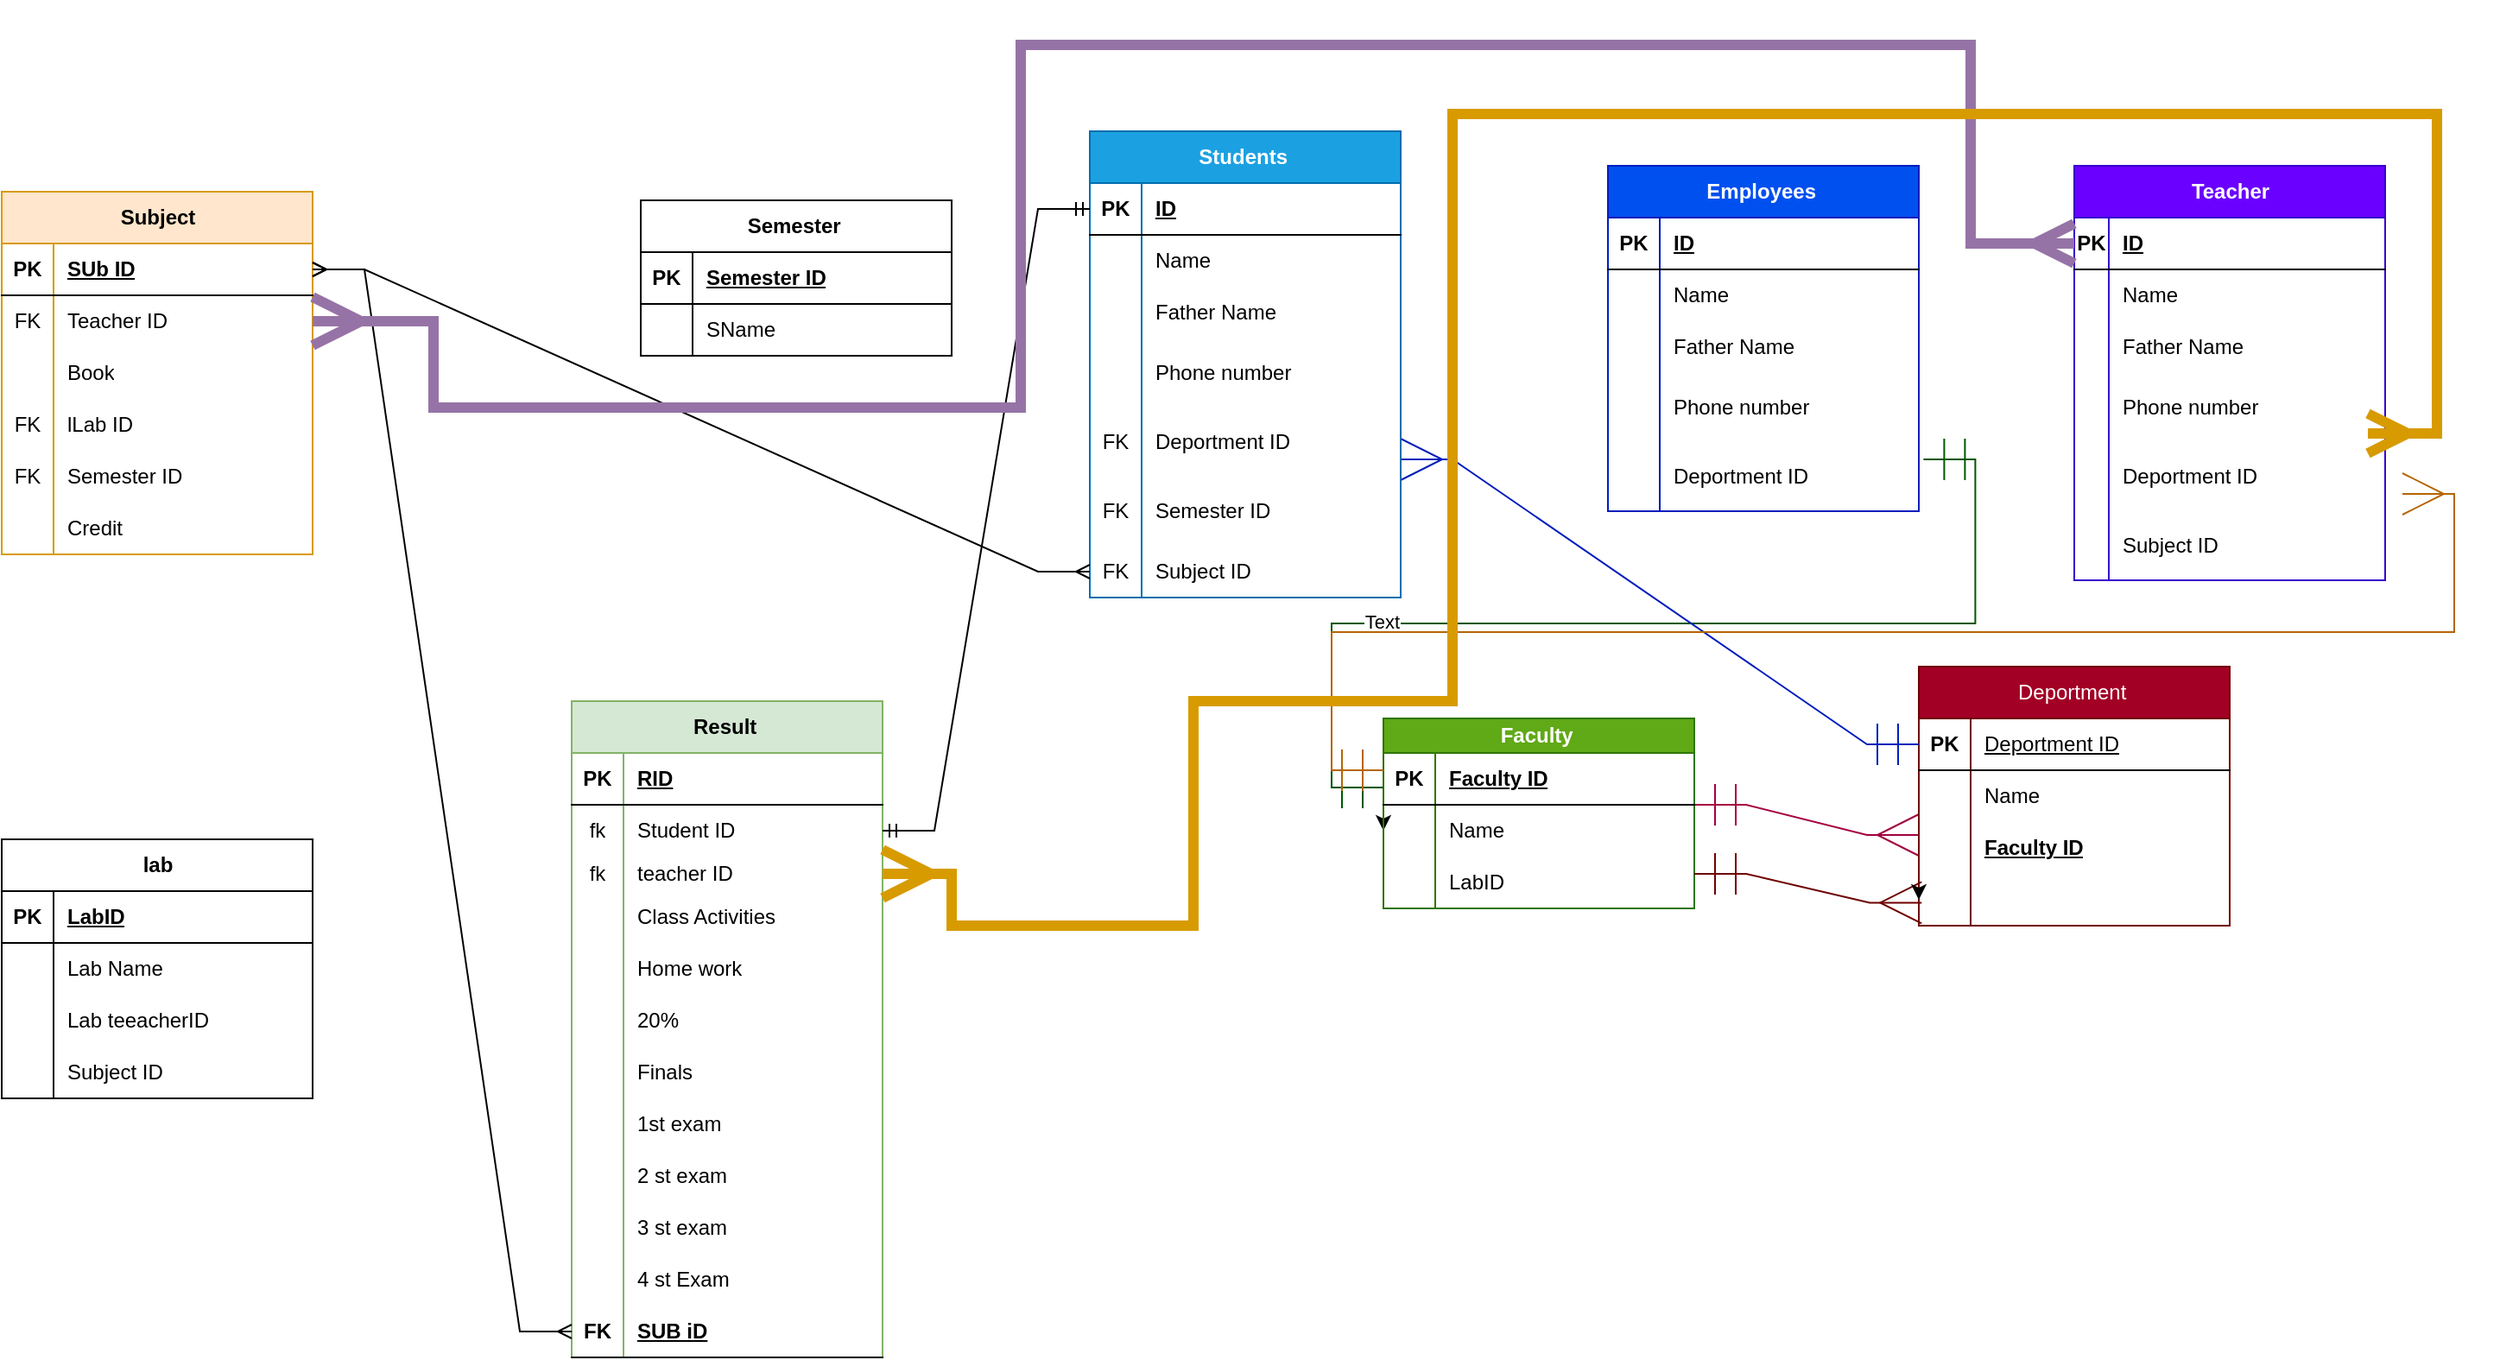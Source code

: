 <mxfile version="27.0.2">
  <diagram name="Page-1" id="Yzkvz3543jnzcEJ6rjnN">
    <mxGraphModel dx="2303" dy="962" grid="1" gridSize="10" guides="1" tooltips="1" connect="1" arrows="1" fold="1" page="1" pageScale="1" pageWidth="850" pageHeight="1100" math="0" shadow="0">
      <root>
        <mxCell id="0" />
        <mxCell id="1" parent="0" />
        <mxCell id="D19wanQHvUPyBkV_a1sK-34" style="edgeStyle=orthogonalEdgeStyle;rounded=0;orthogonalLoop=1;jettySize=auto;html=1;exitX=0;exitY=0.5;exitDx=0;exitDy=0;entryX=0;entryY=0.5;entryDx=0;entryDy=0;" edge="1" parent="1" source="QeIPo9AulA8BPBCbm1Qv-4" target="QeIPo9AulA8BPBCbm1Qv-7">
          <mxGeometry relative="1" as="geometry">
            <Array as="points">
              <mxPoint x="230" y="490" />
              <mxPoint x="230" y="490" />
            </Array>
          </mxGeometry>
        </mxCell>
        <mxCell id="9xaTV1QcgrP76hlcMQHP-17" value="Teacher" style="shape=table;startSize=30;container=1;collapsible=1;childLayout=tableLayout;fixedRows=1;rowLines=0;fontStyle=1;align=center;resizeLast=1;html=1;fillColor=#6a00ff;fontColor=#ffffff;strokeColor=#3700CC;" parent="1" vertex="1">
          <mxGeometry x="630" y="120" width="180" height="240" as="geometry" />
        </mxCell>
        <mxCell id="9xaTV1QcgrP76hlcMQHP-18" value="" style="shape=tableRow;horizontal=0;startSize=0;swimlaneHead=0;swimlaneBody=0;fillColor=none;collapsible=0;dropTarget=0;points=[[0,0.5],[1,0.5]];portConstraint=eastwest;top=0;left=0;right=0;bottom=1;" parent="9xaTV1QcgrP76hlcMQHP-17" vertex="1">
          <mxGeometry y="30" width="180" height="30" as="geometry" />
        </mxCell>
        <mxCell id="9xaTV1QcgrP76hlcMQHP-19" value="PK" style="shape=partialRectangle;connectable=0;fillColor=none;top=0;left=0;bottom=0;right=0;fontStyle=1;overflow=hidden;whiteSpace=wrap;html=1;" parent="9xaTV1QcgrP76hlcMQHP-18" vertex="1">
          <mxGeometry width="20" height="30" as="geometry">
            <mxRectangle width="20" height="30" as="alternateBounds" />
          </mxGeometry>
        </mxCell>
        <mxCell id="9xaTV1QcgrP76hlcMQHP-20" value="ID" style="shape=partialRectangle;connectable=0;fillColor=none;top=0;left=0;bottom=0;right=0;align=left;spacingLeft=6;fontStyle=5;overflow=hidden;whiteSpace=wrap;html=1;" parent="9xaTV1QcgrP76hlcMQHP-18" vertex="1">
          <mxGeometry x="20" width="160" height="30" as="geometry">
            <mxRectangle width="160" height="30" as="alternateBounds" />
          </mxGeometry>
        </mxCell>
        <mxCell id="9xaTV1QcgrP76hlcMQHP-21" value="" style="shape=tableRow;horizontal=0;startSize=0;swimlaneHead=0;swimlaneBody=0;fillColor=none;collapsible=0;dropTarget=0;points=[[0,0.5],[1,0.5]];portConstraint=eastwest;top=0;left=0;right=0;bottom=0;" parent="9xaTV1QcgrP76hlcMQHP-17" vertex="1">
          <mxGeometry y="60" width="180" height="30" as="geometry" />
        </mxCell>
        <mxCell id="9xaTV1QcgrP76hlcMQHP-22" value="" style="shape=partialRectangle;connectable=0;fillColor=none;top=0;left=0;bottom=0;right=0;editable=1;overflow=hidden;whiteSpace=wrap;html=1;" parent="9xaTV1QcgrP76hlcMQHP-21" vertex="1">
          <mxGeometry width="20" height="30" as="geometry">
            <mxRectangle width="20" height="30" as="alternateBounds" />
          </mxGeometry>
        </mxCell>
        <mxCell id="9xaTV1QcgrP76hlcMQHP-23" value="Name" style="shape=partialRectangle;connectable=0;fillColor=none;top=0;left=0;bottom=0;right=0;align=left;spacingLeft=6;overflow=hidden;whiteSpace=wrap;html=1;" parent="9xaTV1QcgrP76hlcMQHP-21" vertex="1">
          <mxGeometry x="20" width="160" height="30" as="geometry">
            <mxRectangle width="160" height="30" as="alternateBounds" />
          </mxGeometry>
        </mxCell>
        <mxCell id="9xaTV1QcgrP76hlcMQHP-24" value="" style="shape=tableRow;horizontal=0;startSize=0;swimlaneHead=0;swimlaneBody=0;fillColor=none;collapsible=0;dropTarget=0;points=[[0,0.5],[1,0.5]];portConstraint=eastwest;top=0;left=0;right=0;bottom=0;" parent="9xaTV1QcgrP76hlcMQHP-17" vertex="1">
          <mxGeometry y="90" width="180" height="30" as="geometry" />
        </mxCell>
        <mxCell id="9xaTV1QcgrP76hlcMQHP-25" value="" style="shape=partialRectangle;connectable=0;fillColor=none;top=0;left=0;bottom=0;right=0;editable=1;overflow=hidden;whiteSpace=wrap;html=1;" parent="9xaTV1QcgrP76hlcMQHP-24" vertex="1">
          <mxGeometry width="20" height="30" as="geometry">
            <mxRectangle width="20" height="30" as="alternateBounds" />
          </mxGeometry>
        </mxCell>
        <mxCell id="9xaTV1QcgrP76hlcMQHP-26" value="Father Name" style="shape=partialRectangle;connectable=0;fillColor=none;top=0;left=0;bottom=0;right=0;align=left;spacingLeft=6;overflow=hidden;whiteSpace=wrap;html=1;" parent="9xaTV1QcgrP76hlcMQHP-24" vertex="1">
          <mxGeometry x="20" width="160" height="30" as="geometry">
            <mxRectangle width="160" height="30" as="alternateBounds" />
          </mxGeometry>
        </mxCell>
        <mxCell id="9xaTV1QcgrP76hlcMQHP-27" value="" style="shape=tableRow;horizontal=0;startSize=0;swimlaneHead=0;swimlaneBody=0;fillColor=none;collapsible=0;dropTarget=0;points=[[0,0.5],[1,0.5]];portConstraint=eastwest;top=0;left=0;right=0;bottom=0;" parent="9xaTV1QcgrP76hlcMQHP-17" vertex="1">
          <mxGeometry y="120" width="180" height="40" as="geometry" />
        </mxCell>
        <mxCell id="9xaTV1QcgrP76hlcMQHP-28" value="" style="shape=partialRectangle;connectable=0;fillColor=none;top=0;left=0;bottom=0;right=0;editable=1;overflow=hidden;whiteSpace=wrap;html=1;" parent="9xaTV1QcgrP76hlcMQHP-27" vertex="1">
          <mxGeometry width="20" height="40" as="geometry">
            <mxRectangle width="20" height="40" as="alternateBounds" />
          </mxGeometry>
        </mxCell>
        <mxCell id="9xaTV1QcgrP76hlcMQHP-29" value="Phone number" style="shape=partialRectangle;connectable=0;fillColor=none;top=0;left=0;bottom=0;right=0;align=left;spacingLeft=6;overflow=hidden;whiteSpace=wrap;html=1;" parent="9xaTV1QcgrP76hlcMQHP-27" vertex="1">
          <mxGeometry x="20" width="160" height="40" as="geometry">
            <mxRectangle width="160" height="40" as="alternateBounds" />
          </mxGeometry>
        </mxCell>
        <mxCell id="9xaTV1QcgrP76hlcMQHP-30" value="" style="shape=tableRow;horizontal=0;startSize=0;swimlaneHead=0;swimlaneBody=0;fillColor=none;collapsible=0;dropTarget=0;points=[[0,0.5],[1,0.5]];portConstraint=eastwest;top=0;left=0;right=0;bottom=0;" parent="9xaTV1QcgrP76hlcMQHP-17" vertex="1">
          <mxGeometry y="160" width="180" height="40" as="geometry" />
        </mxCell>
        <mxCell id="9xaTV1QcgrP76hlcMQHP-31" value="" style="shape=partialRectangle;connectable=0;fillColor=none;top=0;left=0;bottom=0;right=0;editable=1;overflow=hidden;whiteSpace=wrap;html=1;" parent="9xaTV1QcgrP76hlcMQHP-30" vertex="1">
          <mxGeometry width="20" height="40" as="geometry">
            <mxRectangle width="20" height="40" as="alternateBounds" />
          </mxGeometry>
        </mxCell>
        <mxCell id="9xaTV1QcgrP76hlcMQHP-32" value="Deportment ID" style="shape=partialRectangle;connectable=0;fillColor=none;top=0;left=0;bottom=0;right=0;align=left;spacingLeft=6;overflow=hidden;whiteSpace=wrap;html=1;" parent="9xaTV1QcgrP76hlcMQHP-30" vertex="1">
          <mxGeometry x="20" width="160" height="40" as="geometry">
            <mxRectangle width="160" height="40" as="alternateBounds" />
          </mxGeometry>
        </mxCell>
        <mxCell id="f4u85Hd8rlwhjFVMpgr5-50" value="" style="shape=tableRow;horizontal=0;startSize=0;swimlaneHead=0;swimlaneBody=0;fillColor=none;collapsible=0;dropTarget=0;points=[[0,0.5],[1,0.5]];portConstraint=eastwest;top=0;left=0;right=0;bottom=0;" parent="9xaTV1QcgrP76hlcMQHP-17" vertex="1">
          <mxGeometry y="200" width="180" height="40" as="geometry" />
        </mxCell>
        <mxCell id="f4u85Hd8rlwhjFVMpgr5-51" value="" style="shape=partialRectangle;connectable=0;fillColor=none;top=0;left=0;bottom=0;right=0;editable=1;overflow=hidden;whiteSpace=wrap;html=1;" parent="f4u85Hd8rlwhjFVMpgr5-50" vertex="1">
          <mxGeometry width="20" height="40" as="geometry">
            <mxRectangle width="20" height="40" as="alternateBounds" />
          </mxGeometry>
        </mxCell>
        <mxCell id="f4u85Hd8rlwhjFVMpgr5-52" value="Subject ID" style="shape=partialRectangle;connectable=0;fillColor=none;top=0;left=0;bottom=0;right=0;align=left;spacingLeft=6;overflow=hidden;whiteSpace=wrap;html=1;" parent="f4u85Hd8rlwhjFVMpgr5-50" vertex="1">
          <mxGeometry x="20" width="160" height="40" as="geometry">
            <mxRectangle width="160" height="40" as="alternateBounds" />
          </mxGeometry>
        </mxCell>
        <mxCell id="9xaTV1QcgrP76hlcMQHP-33" value="Employees&amp;nbsp;" style="shape=table;startSize=30;container=1;collapsible=1;childLayout=tableLayout;fixedRows=1;rowLines=0;fontStyle=1;align=center;resizeLast=1;html=1;fillColor=#0050ef;fontColor=#ffffff;strokeColor=#001DBC;" parent="1" vertex="1">
          <mxGeometry x="360" y="120" width="180" height="200" as="geometry" />
        </mxCell>
        <mxCell id="9xaTV1QcgrP76hlcMQHP-34" value="" style="shape=tableRow;horizontal=0;startSize=0;swimlaneHead=0;swimlaneBody=0;fillColor=none;collapsible=0;dropTarget=0;points=[[0,0.5],[1,0.5]];portConstraint=eastwest;top=0;left=0;right=0;bottom=1;" parent="9xaTV1QcgrP76hlcMQHP-33" vertex="1">
          <mxGeometry y="30" width="180" height="30" as="geometry" />
        </mxCell>
        <mxCell id="9xaTV1QcgrP76hlcMQHP-35" value="PK" style="shape=partialRectangle;connectable=0;fillColor=none;top=0;left=0;bottom=0;right=0;fontStyle=1;overflow=hidden;whiteSpace=wrap;html=1;" parent="9xaTV1QcgrP76hlcMQHP-34" vertex="1">
          <mxGeometry width="30" height="30" as="geometry">
            <mxRectangle width="30" height="30" as="alternateBounds" />
          </mxGeometry>
        </mxCell>
        <mxCell id="9xaTV1QcgrP76hlcMQHP-36" value="ID" style="shape=partialRectangle;connectable=0;fillColor=none;top=0;left=0;bottom=0;right=0;align=left;spacingLeft=6;fontStyle=5;overflow=hidden;whiteSpace=wrap;html=1;" parent="9xaTV1QcgrP76hlcMQHP-34" vertex="1">
          <mxGeometry x="30" width="150" height="30" as="geometry">
            <mxRectangle width="150" height="30" as="alternateBounds" />
          </mxGeometry>
        </mxCell>
        <mxCell id="9xaTV1QcgrP76hlcMQHP-37" value="" style="shape=tableRow;horizontal=0;startSize=0;swimlaneHead=0;swimlaneBody=0;fillColor=none;collapsible=0;dropTarget=0;points=[[0,0.5],[1,0.5]];portConstraint=eastwest;top=0;left=0;right=0;bottom=0;" parent="9xaTV1QcgrP76hlcMQHP-33" vertex="1">
          <mxGeometry y="60" width="180" height="30" as="geometry" />
        </mxCell>
        <mxCell id="9xaTV1QcgrP76hlcMQHP-38" value="" style="shape=partialRectangle;connectable=0;fillColor=none;top=0;left=0;bottom=0;right=0;editable=1;overflow=hidden;whiteSpace=wrap;html=1;" parent="9xaTV1QcgrP76hlcMQHP-37" vertex="1">
          <mxGeometry width="30" height="30" as="geometry">
            <mxRectangle width="30" height="30" as="alternateBounds" />
          </mxGeometry>
        </mxCell>
        <mxCell id="9xaTV1QcgrP76hlcMQHP-39" value="Name" style="shape=partialRectangle;connectable=0;fillColor=none;top=0;left=0;bottom=0;right=0;align=left;spacingLeft=6;overflow=hidden;whiteSpace=wrap;html=1;" parent="9xaTV1QcgrP76hlcMQHP-37" vertex="1">
          <mxGeometry x="30" width="150" height="30" as="geometry">
            <mxRectangle width="150" height="30" as="alternateBounds" />
          </mxGeometry>
        </mxCell>
        <mxCell id="9xaTV1QcgrP76hlcMQHP-40" value="" style="shape=tableRow;horizontal=0;startSize=0;swimlaneHead=0;swimlaneBody=0;fillColor=none;collapsible=0;dropTarget=0;points=[[0,0.5],[1,0.5]];portConstraint=eastwest;top=0;left=0;right=0;bottom=0;" parent="9xaTV1QcgrP76hlcMQHP-33" vertex="1">
          <mxGeometry y="90" width="180" height="30" as="geometry" />
        </mxCell>
        <mxCell id="9xaTV1QcgrP76hlcMQHP-41" value="" style="shape=partialRectangle;connectable=0;fillColor=none;top=0;left=0;bottom=0;right=0;editable=1;overflow=hidden;whiteSpace=wrap;html=1;" parent="9xaTV1QcgrP76hlcMQHP-40" vertex="1">
          <mxGeometry width="30" height="30" as="geometry">
            <mxRectangle width="30" height="30" as="alternateBounds" />
          </mxGeometry>
        </mxCell>
        <mxCell id="9xaTV1QcgrP76hlcMQHP-42" value="Father Name" style="shape=partialRectangle;connectable=0;fillColor=none;top=0;left=0;bottom=0;right=0;align=left;spacingLeft=6;overflow=hidden;whiteSpace=wrap;html=1;" parent="9xaTV1QcgrP76hlcMQHP-40" vertex="1">
          <mxGeometry x="30" width="150" height="30" as="geometry">
            <mxRectangle width="150" height="30" as="alternateBounds" />
          </mxGeometry>
        </mxCell>
        <mxCell id="9xaTV1QcgrP76hlcMQHP-43" value="" style="shape=tableRow;horizontal=0;startSize=0;swimlaneHead=0;swimlaneBody=0;fillColor=none;collapsible=0;dropTarget=0;points=[[0,0.5],[1,0.5]];portConstraint=eastwest;top=0;left=0;right=0;bottom=0;" parent="9xaTV1QcgrP76hlcMQHP-33" vertex="1">
          <mxGeometry y="120" width="180" height="40" as="geometry" />
        </mxCell>
        <mxCell id="9xaTV1QcgrP76hlcMQHP-44" value="" style="shape=partialRectangle;connectable=0;fillColor=none;top=0;left=0;bottom=0;right=0;editable=1;overflow=hidden;whiteSpace=wrap;html=1;" parent="9xaTV1QcgrP76hlcMQHP-43" vertex="1">
          <mxGeometry width="30" height="40" as="geometry">
            <mxRectangle width="30" height="40" as="alternateBounds" />
          </mxGeometry>
        </mxCell>
        <mxCell id="9xaTV1QcgrP76hlcMQHP-45" value="Phone number" style="shape=partialRectangle;connectable=0;fillColor=none;top=0;left=0;bottom=0;right=0;align=left;spacingLeft=6;overflow=hidden;whiteSpace=wrap;html=1;" parent="9xaTV1QcgrP76hlcMQHP-43" vertex="1">
          <mxGeometry x="30" width="150" height="40" as="geometry">
            <mxRectangle width="150" height="40" as="alternateBounds" />
          </mxGeometry>
        </mxCell>
        <mxCell id="9xaTV1QcgrP76hlcMQHP-46" value="" style="shape=tableRow;horizontal=0;startSize=0;swimlaneHead=0;swimlaneBody=0;fillColor=none;collapsible=0;dropTarget=0;points=[[0,0.5],[1,0.5]];portConstraint=eastwest;top=0;left=0;right=0;bottom=0;" parent="9xaTV1QcgrP76hlcMQHP-33" vertex="1">
          <mxGeometry y="160" width="180" height="40" as="geometry" />
        </mxCell>
        <mxCell id="9xaTV1QcgrP76hlcMQHP-47" value="" style="shape=partialRectangle;connectable=0;fillColor=none;top=0;left=0;bottom=0;right=0;editable=1;overflow=hidden;whiteSpace=wrap;html=1;" parent="9xaTV1QcgrP76hlcMQHP-46" vertex="1">
          <mxGeometry width="30" height="40" as="geometry">
            <mxRectangle width="30" height="40" as="alternateBounds" />
          </mxGeometry>
        </mxCell>
        <mxCell id="9xaTV1QcgrP76hlcMQHP-48" value="Deportment ID" style="shape=partialRectangle;connectable=0;fillColor=none;top=0;left=0;bottom=0;right=0;align=left;spacingLeft=6;overflow=hidden;whiteSpace=wrap;html=1;" parent="9xaTV1QcgrP76hlcMQHP-46" vertex="1">
          <mxGeometry x="30" width="150" height="40" as="geometry">
            <mxRectangle width="150" height="40" as="alternateBounds" />
          </mxGeometry>
        </mxCell>
        <mxCell id="QeIPo9AulA8BPBCbm1Qv-1" value="" style="edgeStyle=entityRelationEdgeStyle;fontSize=12;html=1;endArrow=ERmany;startArrow=ERmandOne;rounded=0;endSize=22;strokeWidth=1;targetPerimeterSpacing=11;startSize=22;entryX=0;entryY=0.5;entryDx=0;entryDy=0;endFill=0;fillColor=#d80073;strokeColor=#A50040;exitX=1;exitY=0;exitDx=0;exitDy=0;exitPerimeter=0;" parent="1" edge="1" source="QeIPo9AulA8BPBCbm1Qv-7">
          <mxGeometry width="100" height="100" relative="1" as="geometry">
            <mxPoint x="420" y="482.5" as="sourcePoint" />
            <mxPoint x="540" y="507.5" as="targetPoint" />
            <Array as="points">
              <mxPoint x="500" y="662.5" />
            </Array>
          </mxGeometry>
        </mxCell>
        <mxCell id="QeIPo9AulA8BPBCbm1Qv-3" value="Faculty&amp;nbsp;" style="shape=table;startSize=20;container=1;collapsible=1;childLayout=tableLayout;fixedRows=1;rowLines=0;fontStyle=1;align=center;resizeLast=1;html=1;fillColor=#60a917;fontColor=#ffffff;strokeColor=#2D7600;" parent="1" vertex="1">
          <mxGeometry x="230" y="440" width="180" height="110" as="geometry" />
        </mxCell>
        <mxCell id="QeIPo9AulA8BPBCbm1Qv-4" value="" style="shape=tableRow;horizontal=0;startSize=0;swimlaneHead=0;swimlaneBody=0;fillColor=none;collapsible=0;dropTarget=0;points=[[0,0.5],[1,0.5]];portConstraint=eastwest;top=0;left=0;right=0;bottom=1;" parent="QeIPo9AulA8BPBCbm1Qv-3" vertex="1">
          <mxGeometry y="20" width="180" height="30" as="geometry" />
        </mxCell>
        <mxCell id="QeIPo9AulA8BPBCbm1Qv-5" value="PK" style="shape=partialRectangle;connectable=0;fillColor=none;top=0;left=0;bottom=0;right=0;fontStyle=1;overflow=hidden;whiteSpace=wrap;html=1;" parent="QeIPo9AulA8BPBCbm1Qv-4" vertex="1">
          <mxGeometry width="30" height="30" as="geometry">
            <mxRectangle width="30" height="30" as="alternateBounds" />
          </mxGeometry>
        </mxCell>
        <mxCell id="QeIPo9AulA8BPBCbm1Qv-6" value="Faculty ID" style="shape=partialRectangle;connectable=0;fillColor=none;top=0;left=0;bottom=0;right=0;align=left;spacingLeft=6;fontStyle=5;overflow=hidden;whiteSpace=wrap;html=1;" parent="QeIPo9AulA8BPBCbm1Qv-4" vertex="1">
          <mxGeometry x="30" width="150" height="30" as="geometry">
            <mxRectangle width="150" height="30" as="alternateBounds" />
          </mxGeometry>
        </mxCell>
        <mxCell id="QeIPo9AulA8BPBCbm1Qv-7" value="" style="shape=tableRow;horizontal=0;startSize=0;swimlaneHead=0;swimlaneBody=0;fillColor=none;collapsible=0;dropTarget=0;points=[[0,0.5],[1,0.5]];portConstraint=eastwest;top=0;left=0;right=0;bottom=0;" parent="QeIPo9AulA8BPBCbm1Qv-3" vertex="1">
          <mxGeometry y="50" width="180" height="30" as="geometry" />
        </mxCell>
        <mxCell id="QeIPo9AulA8BPBCbm1Qv-8" value="" style="shape=partialRectangle;connectable=0;fillColor=none;top=0;left=0;bottom=0;right=0;editable=1;overflow=hidden;whiteSpace=wrap;html=1;" parent="QeIPo9AulA8BPBCbm1Qv-7" vertex="1">
          <mxGeometry width="30" height="30" as="geometry">
            <mxRectangle width="30" height="30" as="alternateBounds" />
          </mxGeometry>
        </mxCell>
        <mxCell id="QeIPo9AulA8BPBCbm1Qv-9" value="Name" style="shape=partialRectangle;connectable=0;fillColor=none;top=0;left=0;bottom=0;right=0;align=left;spacingLeft=6;overflow=hidden;whiteSpace=wrap;html=1;" parent="QeIPo9AulA8BPBCbm1Qv-7" vertex="1">
          <mxGeometry x="30" width="150" height="30" as="geometry">
            <mxRectangle width="150" height="30" as="alternateBounds" />
          </mxGeometry>
        </mxCell>
        <mxCell id="f4u85Hd8rlwhjFVMpgr5-44" value="" style="shape=tableRow;horizontal=0;startSize=0;swimlaneHead=0;swimlaneBody=0;fillColor=none;collapsible=0;dropTarget=0;points=[[0,0.5],[1,0.5]];portConstraint=eastwest;top=0;left=0;right=0;bottom=0;" parent="QeIPo9AulA8BPBCbm1Qv-3" vertex="1">
          <mxGeometry y="80" width="180" height="30" as="geometry" />
        </mxCell>
        <mxCell id="f4u85Hd8rlwhjFVMpgr5-45" value="" style="shape=partialRectangle;connectable=0;fillColor=none;top=0;left=0;bottom=0;right=0;editable=1;overflow=hidden;whiteSpace=wrap;html=1;" parent="f4u85Hd8rlwhjFVMpgr5-44" vertex="1">
          <mxGeometry width="30" height="30" as="geometry">
            <mxRectangle width="30" height="30" as="alternateBounds" />
          </mxGeometry>
        </mxCell>
        <mxCell id="f4u85Hd8rlwhjFVMpgr5-46" value="LabID" style="shape=partialRectangle;connectable=0;fillColor=none;top=0;left=0;bottom=0;right=0;align=left;spacingLeft=6;overflow=hidden;whiteSpace=wrap;html=1;" parent="f4u85Hd8rlwhjFVMpgr5-44" vertex="1">
          <mxGeometry x="30" width="150" height="30" as="geometry">
            <mxRectangle width="150" height="30" as="alternateBounds" />
          </mxGeometry>
        </mxCell>
        <mxCell id="-pn8n0HnzuPHCAw0OeyL-1" value="&lt;span style=&quot;font-weight: 400; text-align: left; text-wrap-mode: wrap;&quot;&gt;Deportment&amp;nbsp;&lt;/span&gt;" style="shape=table;startSize=30;container=1;collapsible=1;childLayout=tableLayout;fixedRows=1;rowLines=0;fontStyle=1;align=center;resizeLast=1;html=1;fillColor=#a20025;fontColor=#ffffff;strokeColor=#6F0000;" parent="1" vertex="1">
          <mxGeometry x="540" y="410" width="180" height="150" as="geometry" />
        </mxCell>
        <mxCell id="-pn8n0HnzuPHCAw0OeyL-2" value="" style="shape=tableRow;horizontal=0;startSize=0;swimlaneHead=0;swimlaneBody=0;fillColor=none;collapsible=0;dropTarget=0;points=[[0,0.5],[1,0.5]];portConstraint=eastwest;top=0;left=0;right=0;bottom=1;" parent="-pn8n0HnzuPHCAw0OeyL-1" vertex="1">
          <mxGeometry y="30" width="180" height="30" as="geometry" />
        </mxCell>
        <mxCell id="-pn8n0HnzuPHCAw0OeyL-3" value="PK" style="shape=partialRectangle;connectable=0;fillColor=none;top=0;left=0;bottom=0;right=0;fontStyle=1;overflow=hidden;whiteSpace=wrap;html=1;" parent="-pn8n0HnzuPHCAw0OeyL-2" vertex="1">
          <mxGeometry width="30" height="30" as="geometry">
            <mxRectangle width="30" height="30" as="alternateBounds" />
          </mxGeometry>
        </mxCell>
        <mxCell id="-pn8n0HnzuPHCAw0OeyL-4" value="&lt;span style=&quot;font-weight: 400;&quot;&gt;Deportment ID&lt;/span&gt;" style="shape=partialRectangle;connectable=0;fillColor=none;top=0;left=0;bottom=0;right=0;align=left;spacingLeft=6;fontStyle=5;overflow=hidden;whiteSpace=wrap;html=1;" parent="-pn8n0HnzuPHCAw0OeyL-2" vertex="1">
          <mxGeometry x="30" width="150" height="30" as="geometry">
            <mxRectangle width="150" height="30" as="alternateBounds" />
          </mxGeometry>
        </mxCell>
        <mxCell id="-pn8n0HnzuPHCAw0OeyL-5" value="" style="shape=tableRow;horizontal=0;startSize=0;swimlaneHead=0;swimlaneBody=0;fillColor=none;collapsible=0;dropTarget=0;points=[[0,0.5],[1,0.5]];portConstraint=eastwest;top=0;left=0;right=0;bottom=0;" parent="-pn8n0HnzuPHCAw0OeyL-1" vertex="1">
          <mxGeometry y="60" width="180" height="30" as="geometry" />
        </mxCell>
        <mxCell id="-pn8n0HnzuPHCAw0OeyL-6" value="" style="shape=partialRectangle;connectable=0;fillColor=none;top=0;left=0;bottom=0;right=0;editable=1;overflow=hidden;whiteSpace=wrap;html=1;" parent="-pn8n0HnzuPHCAw0OeyL-5" vertex="1">
          <mxGeometry width="30" height="30" as="geometry">
            <mxRectangle width="30" height="30" as="alternateBounds" />
          </mxGeometry>
        </mxCell>
        <mxCell id="-pn8n0HnzuPHCAw0OeyL-7" value="Name" style="shape=partialRectangle;connectable=0;fillColor=none;top=0;left=0;bottom=0;right=0;align=left;spacingLeft=6;overflow=hidden;whiteSpace=wrap;html=1;" parent="-pn8n0HnzuPHCAw0OeyL-5" vertex="1">
          <mxGeometry x="30" width="150" height="30" as="geometry">
            <mxRectangle width="150" height="30" as="alternateBounds" />
          </mxGeometry>
        </mxCell>
        <mxCell id="-pn8n0HnzuPHCAw0OeyL-8" value="" style="shape=tableRow;horizontal=0;startSize=0;swimlaneHead=0;swimlaneBody=0;fillColor=none;collapsible=0;dropTarget=0;points=[[0,0.5],[1,0.5]];portConstraint=eastwest;top=0;left=0;right=0;bottom=0;" parent="-pn8n0HnzuPHCAw0OeyL-1" vertex="1">
          <mxGeometry y="90" width="180" height="30" as="geometry" />
        </mxCell>
        <mxCell id="-pn8n0HnzuPHCAw0OeyL-9" value="" style="shape=partialRectangle;connectable=0;fillColor=none;top=0;left=0;bottom=0;right=0;editable=1;overflow=hidden;whiteSpace=wrap;html=1;" parent="-pn8n0HnzuPHCAw0OeyL-8" vertex="1">
          <mxGeometry width="30" height="30" as="geometry">
            <mxRectangle width="30" height="30" as="alternateBounds" />
          </mxGeometry>
        </mxCell>
        <mxCell id="-pn8n0HnzuPHCAw0OeyL-10" value="&lt;span style=&quot;font-weight: 700; text-decoration-line: underline;&quot;&gt;Faculty ID&lt;/span&gt;" style="shape=partialRectangle;connectable=0;fillColor=none;top=0;left=0;bottom=0;right=0;align=left;spacingLeft=6;overflow=hidden;whiteSpace=wrap;html=1;" parent="-pn8n0HnzuPHCAw0OeyL-8" vertex="1">
          <mxGeometry x="30" width="150" height="30" as="geometry">
            <mxRectangle width="150" height="30" as="alternateBounds" />
          </mxGeometry>
        </mxCell>
        <mxCell id="-pn8n0HnzuPHCAw0OeyL-11" value="" style="shape=tableRow;horizontal=0;startSize=0;swimlaneHead=0;swimlaneBody=0;fillColor=none;collapsible=0;dropTarget=0;points=[[0,0.5],[1,0.5]];portConstraint=eastwest;top=0;left=0;right=0;bottom=0;" parent="-pn8n0HnzuPHCAw0OeyL-1" vertex="1">
          <mxGeometry y="120" width="180" height="30" as="geometry" />
        </mxCell>
        <mxCell id="-pn8n0HnzuPHCAw0OeyL-12" value="" style="shape=partialRectangle;connectable=0;fillColor=none;top=0;left=0;bottom=0;right=0;editable=1;overflow=hidden;whiteSpace=wrap;html=1;" parent="-pn8n0HnzuPHCAw0OeyL-11" vertex="1">
          <mxGeometry width="30" height="30" as="geometry">
            <mxRectangle width="30" height="30" as="alternateBounds" />
          </mxGeometry>
        </mxCell>
        <mxCell id="-pn8n0HnzuPHCAw0OeyL-13" value="" style="shape=partialRectangle;connectable=0;fillColor=none;top=0;left=0;bottom=0;right=0;align=left;spacingLeft=6;overflow=hidden;whiteSpace=wrap;html=1;" parent="-pn8n0HnzuPHCAw0OeyL-11" vertex="1">
          <mxGeometry x="30" width="150" height="30" as="geometry">
            <mxRectangle width="150" height="30" as="alternateBounds" />
          </mxGeometry>
        </mxCell>
        <mxCell id="-pn8n0HnzuPHCAw0OeyL-14" value="" style="edgeStyle=entityRelationEdgeStyle;fontSize=12;html=1;endArrow=ERmandOne;startArrow=ERmandOne;rounded=0;endSize=22;strokeWidth=1;targetPerimeterSpacing=11;startSize=22;endFill=0;fillColor=#008a00;strokeColor=#005700;" parent="1" edge="1">
          <mxGeometry width="100" height="100" relative="1" as="geometry">
            <mxPoint x="542.7" y="290" as="sourcePoint" />
            <mxPoint x="230" y="480" as="targetPoint" />
            <Array as="points">
              <mxPoint x="787.7" y="610" />
              <mxPoint x="757.7" y="480" />
              <mxPoint x="812.7" y="455" />
              <mxPoint x="360" y="377.01" />
              <mxPoint x="762.7" y="370" />
              <mxPoint x="390" y="347.01" />
            </Array>
          </mxGeometry>
        </mxCell>
        <mxCell id="71DAfr3THFM4scqmYWlV-14" value="Text" style="edgeLabel;html=1;align=center;verticalAlign=middle;resizable=0;points=[];" parent="-pn8n0HnzuPHCAw0OeyL-14" vertex="1" connectable="0">
          <mxGeometry x="0.506" y="-1" relative="1" as="geometry">
            <mxPoint as="offset" />
          </mxGeometry>
        </mxCell>
        <mxCell id="-pn8n0HnzuPHCAw0OeyL-15" value="" style="edgeStyle=entityRelationEdgeStyle;fontSize=12;html=1;endArrow=ERmany;startArrow=ERmandOne;rounded=0;endSize=22;strokeWidth=1;targetPerimeterSpacing=11;startSize=22;entryX=-0.026;entryY=0.156;entryDx=0;entryDy=0;endFill=0;fillColor=#a20025;strokeColor=#6F0000;exitX=0.965;exitY=0.932;exitDx=0;exitDy=0;exitPerimeter=0;entryPerimeter=0;" parent="1" edge="1">
          <mxGeometry width="100" height="100" relative="1" as="geometry">
            <mxPoint x="410.0" y="530.0" as="sourcePoint" />
            <mxPoint x="541.62" y="546.72" as="targetPoint" />
            <Array as="points">
              <mxPoint x="516.3" y="692.04" />
              <mxPoint x="486.3" y="542.04" />
              <mxPoint x="546.3" y="552.04" />
              <mxPoint x="486.3" y="492.04" />
              <mxPoint x="486.3" y="562.04" />
            </Array>
          </mxGeometry>
        </mxCell>
        <mxCell id="-pn8n0HnzuPHCAw0OeyL-16" value="" style="edgeStyle=entityRelationEdgeStyle;fontSize=12;html=1;endArrow=ERmandOne;startArrow=ERmany;rounded=0;endSize=22;strokeWidth=1;targetPerimeterSpacing=11;startSize=22;entryX=0;entryY=0.5;entryDx=0;entryDy=0;endFill=0;startFill=0;fillColor=#0050ef;strokeColor=#001DBC;" parent="1" edge="1" target="-pn8n0HnzuPHCAw0OeyL-2">
          <mxGeometry width="100" height="100" relative="1" as="geometry">
            <mxPoint x="240" y="290" as="sourcePoint" />
            <mxPoint x="525" y="455" as="targetPoint" />
            <Array as="points">
              <mxPoint x="485" y="610" />
              <mxPoint x="390" y="370" />
              <mxPoint x="455" y="480" />
            </Array>
          </mxGeometry>
        </mxCell>
        <mxCell id="-pn8n0HnzuPHCAw0OeyL-17" value="" style="edgeStyle=entityRelationEdgeStyle;fontSize=12;html=1;endArrow=ERmandOne;startArrow=ERmany;rounded=0;endSize=22;strokeWidth=1;targetPerimeterSpacing=11;startSize=22;endFill=0;fillColor=#fad7ac;strokeColor=#b46504;startFill=0;" parent="1" edge="1">
          <mxGeometry width="100" height="100" relative="1" as="geometry">
            <mxPoint x="820" y="310" as="sourcePoint" />
            <mxPoint x="230" y="470" as="targetPoint" />
            <Array as="points">
              <mxPoint x="805" y="635" />
              <mxPoint x="775" y="505" />
              <mxPoint x="390" y="380" />
              <mxPoint x="830" y="480" />
              <mxPoint x="780" y="395" />
            </Array>
          </mxGeometry>
        </mxCell>
        <mxCell id="f4u85Hd8rlwhjFVMpgr5-5" value="Semester&amp;nbsp;" style="shape=table;startSize=30;container=1;collapsible=1;childLayout=tableLayout;fixedRows=1;rowLines=0;fontStyle=1;align=center;resizeLast=1;html=1;" parent="1" vertex="1">
          <mxGeometry x="-200" y="140" width="180" height="90" as="geometry" />
        </mxCell>
        <mxCell id="f4u85Hd8rlwhjFVMpgr5-6" value="" style="shape=tableRow;horizontal=0;startSize=0;swimlaneHead=0;swimlaneBody=0;fillColor=none;collapsible=0;dropTarget=0;points=[[0,0.5],[1,0.5]];portConstraint=eastwest;top=0;left=0;right=0;bottom=1;" parent="f4u85Hd8rlwhjFVMpgr5-5" vertex="1">
          <mxGeometry y="30" width="180" height="30" as="geometry" />
        </mxCell>
        <mxCell id="f4u85Hd8rlwhjFVMpgr5-7" value="PK" style="shape=partialRectangle;connectable=0;fillColor=none;top=0;left=0;bottom=0;right=0;fontStyle=1;overflow=hidden;whiteSpace=wrap;html=1;" parent="f4u85Hd8rlwhjFVMpgr5-6" vertex="1">
          <mxGeometry width="30" height="30" as="geometry">
            <mxRectangle width="30" height="30" as="alternateBounds" />
          </mxGeometry>
        </mxCell>
        <mxCell id="f4u85Hd8rlwhjFVMpgr5-8" value="Semester ID" style="shape=partialRectangle;connectable=0;fillColor=none;top=0;left=0;bottom=0;right=0;align=left;spacingLeft=6;fontStyle=5;overflow=hidden;whiteSpace=wrap;html=1;" parent="f4u85Hd8rlwhjFVMpgr5-6" vertex="1">
          <mxGeometry x="30" width="150" height="30" as="geometry">
            <mxRectangle width="150" height="30" as="alternateBounds" />
          </mxGeometry>
        </mxCell>
        <mxCell id="f4u85Hd8rlwhjFVMpgr5-9" value="" style="shape=tableRow;horizontal=0;startSize=0;swimlaneHead=0;swimlaneBody=0;fillColor=none;collapsible=0;dropTarget=0;points=[[0,0.5],[1,0.5]];portConstraint=eastwest;top=0;left=0;right=0;bottom=0;" parent="f4u85Hd8rlwhjFVMpgr5-5" vertex="1">
          <mxGeometry y="60" width="180" height="30" as="geometry" />
        </mxCell>
        <mxCell id="f4u85Hd8rlwhjFVMpgr5-10" value="" style="shape=partialRectangle;connectable=0;fillColor=none;top=0;left=0;bottom=0;right=0;editable=1;overflow=hidden;whiteSpace=wrap;html=1;" parent="f4u85Hd8rlwhjFVMpgr5-9" vertex="1">
          <mxGeometry width="30" height="30" as="geometry">
            <mxRectangle width="30" height="30" as="alternateBounds" />
          </mxGeometry>
        </mxCell>
        <mxCell id="f4u85Hd8rlwhjFVMpgr5-11" value="SName" style="shape=partialRectangle;connectable=0;fillColor=none;top=0;left=0;bottom=0;right=0;align=left;spacingLeft=6;overflow=hidden;whiteSpace=wrap;html=1;" parent="f4u85Hd8rlwhjFVMpgr5-9" vertex="1">
          <mxGeometry x="30" width="150" height="30" as="geometry">
            <mxRectangle width="150" height="30" as="alternateBounds" />
          </mxGeometry>
        </mxCell>
        <mxCell id="f4u85Hd8rlwhjFVMpgr5-18" value="Subject" style="shape=table;startSize=30;container=1;collapsible=1;childLayout=tableLayout;fixedRows=1;rowLines=0;fontStyle=1;align=center;resizeLast=1;html=1;fillColor=#ffe6cc;strokeColor=#d79b00;" parent="1" vertex="1">
          <mxGeometry x="-570" y="135" width="180" height="210" as="geometry" />
        </mxCell>
        <mxCell id="f4u85Hd8rlwhjFVMpgr5-19" value="" style="shape=tableRow;horizontal=0;startSize=0;swimlaneHead=0;swimlaneBody=0;fillColor=none;collapsible=0;dropTarget=0;points=[[0,0.5],[1,0.5]];portConstraint=eastwest;top=0;left=0;right=0;bottom=1;" parent="f4u85Hd8rlwhjFVMpgr5-18" vertex="1">
          <mxGeometry y="30" width="180" height="30" as="geometry" />
        </mxCell>
        <mxCell id="f4u85Hd8rlwhjFVMpgr5-20" value="PK" style="shape=partialRectangle;connectable=0;fillColor=none;top=0;left=0;bottom=0;right=0;fontStyle=1;overflow=hidden;whiteSpace=wrap;html=1;" parent="f4u85Hd8rlwhjFVMpgr5-19" vertex="1">
          <mxGeometry width="30" height="30" as="geometry">
            <mxRectangle width="30" height="30" as="alternateBounds" />
          </mxGeometry>
        </mxCell>
        <mxCell id="f4u85Hd8rlwhjFVMpgr5-21" value="SUb ID" style="shape=partialRectangle;connectable=0;fillColor=none;top=0;left=0;bottom=0;right=0;align=left;spacingLeft=6;fontStyle=5;overflow=hidden;whiteSpace=wrap;html=1;" parent="f4u85Hd8rlwhjFVMpgr5-19" vertex="1">
          <mxGeometry x="30" width="150" height="30" as="geometry">
            <mxRectangle width="150" height="30" as="alternateBounds" />
          </mxGeometry>
        </mxCell>
        <mxCell id="f4u85Hd8rlwhjFVMpgr5-22" value="" style="shape=tableRow;horizontal=0;startSize=0;swimlaneHead=0;swimlaneBody=0;fillColor=none;collapsible=0;dropTarget=0;points=[[0,0.5],[1,0.5]];portConstraint=eastwest;top=0;left=0;right=0;bottom=0;" parent="f4u85Hd8rlwhjFVMpgr5-18" vertex="1">
          <mxGeometry y="60" width="180" height="30" as="geometry" />
        </mxCell>
        <mxCell id="f4u85Hd8rlwhjFVMpgr5-23" value="FK" style="shape=partialRectangle;connectable=0;fillColor=none;top=0;left=0;bottom=0;right=0;editable=1;overflow=hidden;whiteSpace=wrap;html=1;" parent="f4u85Hd8rlwhjFVMpgr5-22" vertex="1">
          <mxGeometry width="30" height="30" as="geometry">
            <mxRectangle width="30" height="30" as="alternateBounds" />
          </mxGeometry>
        </mxCell>
        <mxCell id="f4u85Hd8rlwhjFVMpgr5-24" value="Teacher ID" style="shape=partialRectangle;connectable=0;fillColor=none;top=0;left=0;bottom=0;right=0;align=left;spacingLeft=6;overflow=hidden;whiteSpace=wrap;html=1;" parent="f4u85Hd8rlwhjFVMpgr5-22" vertex="1">
          <mxGeometry x="30" width="150" height="30" as="geometry">
            <mxRectangle width="150" height="30" as="alternateBounds" />
          </mxGeometry>
        </mxCell>
        <mxCell id="f4u85Hd8rlwhjFVMpgr5-25" value="" style="shape=tableRow;horizontal=0;startSize=0;swimlaneHead=0;swimlaneBody=0;fillColor=none;collapsible=0;dropTarget=0;points=[[0,0.5],[1,0.5]];portConstraint=eastwest;top=0;left=0;right=0;bottom=0;" parent="f4u85Hd8rlwhjFVMpgr5-18" vertex="1">
          <mxGeometry y="90" width="180" height="30" as="geometry" />
        </mxCell>
        <mxCell id="f4u85Hd8rlwhjFVMpgr5-26" value="" style="shape=partialRectangle;connectable=0;fillColor=none;top=0;left=0;bottom=0;right=0;editable=1;overflow=hidden;whiteSpace=wrap;html=1;" parent="f4u85Hd8rlwhjFVMpgr5-25" vertex="1">
          <mxGeometry width="30" height="30" as="geometry">
            <mxRectangle width="30" height="30" as="alternateBounds" />
          </mxGeometry>
        </mxCell>
        <mxCell id="f4u85Hd8rlwhjFVMpgr5-27" value="Book" style="shape=partialRectangle;connectable=0;fillColor=none;top=0;left=0;bottom=0;right=0;align=left;spacingLeft=6;overflow=hidden;whiteSpace=wrap;html=1;" parent="f4u85Hd8rlwhjFVMpgr5-25" vertex="1">
          <mxGeometry x="30" width="150" height="30" as="geometry">
            <mxRectangle width="150" height="30" as="alternateBounds" />
          </mxGeometry>
        </mxCell>
        <mxCell id="f4u85Hd8rlwhjFVMpgr5-47" value="" style="shape=tableRow;horizontal=0;startSize=0;swimlaneHead=0;swimlaneBody=0;fillColor=none;collapsible=0;dropTarget=0;points=[[0,0.5],[1,0.5]];portConstraint=eastwest;top=0;left=0;right=0;bottom=0;" parent="f4u85Hd8rlwhjFVMpgr5-18" vertex="1">
          <mxGeometry y="120" width="180" height="30" as="geometry" />
        </mxCell>
        <mxCell id="f4u85Hd8rlwhjFVMpgr5-48" value="FK" style="shape=partialRectangle;connectable=0;fillColor=none;top=0;left=0;bottom=0;right=0;editable=1;overflow=hidden;whiteSpace=wrap;html=1;" parent="f4u85Hd8rlwhjFVMpgr5-47" vertex="1">
          <mxGeometry width="30" height="30" as="geometry">
            <mxRectangle width="30" height="30" as="alternateBounds" />
          </mxGeometry>
        </mxCell>
        <mxCell id="f4u85Hd8rlwhjFVMpgr5-49" value="lLab ID" style="shape=partialRectangle;connectable=0;fillColor=none;top=0;left=0;bottom=0;right=0;align=left;spacingLeft=6;overflow=hidden;whiteSpace=wrap;html=1;" parent="f4u85Hd8rlwhjFVMpgr5-47" vertex="1">
          <mxGeometry x="30" width="150" height="30" as="geometry">
            <mxRectangle width="150" height="30" as="alternateBounds" />
          </mxGeometry>
        </mxCell>
        <mxCell id="f4u85Hd8rlwhjFVMpgr5-56" value="" style="shape=tableRow;horizontal=0;startSize=0;swimlaneHead=0;swimlaneBody=0;fillColor=none;collapsible=0;dropTarget=0;points=[[0,0.5],[1,0.5]];portConstraint=eastwest;top=0;left=0;right=0;bottom=0;" parent="f4u85Hd8rlwhjFVMpgr5-18" vertex="1">
          <mxGeometry y="150" width="180" height="30" as="geometry" />
        </mxCell>
        <mxCell id="f4u85Hd8rlwhjFVMpgr5-57" value="FK" style="shape=partialRectangle;connectable=0;fillColor=none;top=0;left=0;bottom=0;right=0;editable=1;overflow=hidden;whiteSpace=wrap;html=1;" parent="f4u85Hd8rlwhjFVMpgr5-56" vertex="1">
          <mxGeometry width="30" height="30" as="geometry">
            <mxRectangle width="30" height="30" as="alternateBounds" />
          </mxGeometry>
        </mxCell>
        <mxCell id="f4u85Hd8rlwhjFVMpgr5-58" value="Semester ID" style="shape=partialRectangle;connectable=0;fillColor=none;top=0;left=0;bottom=0;right=0;align=left;spacingLeft=6;overflow=hidden;whiteSpace=wrap;html=1;" parent="f4u85Hd8rlwhjFVMpgr5-56" vertex="1">
          <mxGeometry x="30" width="150" height="30" as="geometry">
            <mxRectangle width="150" height="30" as="alternateBounds" />
          </mxGeometry>
        </mxCell>
        <mxCell id="f4u85Hd8rlwhjFVMpgr5-59" value="" style="shape=tableRow;horizontal=0;startSize=0;swimlaneHead=0;swimlaneBody=0;fillColor=none;collapsible=0;dropTarget=0;points=[[0,0.5],[1,0.5]];portConstraint=eastwest;top=0;left=0;right=0;bottom=0;" parent="f4u85Hd8rlwhjFVMpgr5-18" vertex="1">
          <mxGeometry y="180" width="180" height="30" as="geometry" />
        </mxCell>
        <mxCell id="f4u85Hd8rlwhjFVMpgr5-60" value="" style="shape=partialRectangle;connectable=0;fillColor=none;top=0;left=0;bottom=0;right=0;editable=1;overflow=hidden;whiteSpace=wrap;html=1;" parent="f4u85Hd8rlwhjFVMpgr5-59" vertex="1">
          <mxGeometry width="30" height="30" as="geometry">
            <mxRectangle width="30" height="30" as="alternateBounds" />
          </mxGeometry>
        </mxCell>
        <mxCell id="f4u85Hd8rlwhjFVMpgr5-61" value="Credit&amp;nbsp;" style="shape=partialRectangle;connectable=0;fillColor=none;top=0;left=0;bottom=0;right=0;align=left;spacingLeft=6;overflow=hidden;whiteSpace=wrap;html=1;" parent="f4u85Hd8rlwhjFVMpgr5-59" vertex="1">
          <mxGeometry x="30" width="150" height="30" as="geometry">
            <mxRectangle width="150" height="30" as="alternateBounds" />
          </mxGeometry>
        </mxCell>
        <mxCell id="f4u85Hd8rlwhjFVMpgr5-31" value="lab" style="shape=table;startSize=30;container=1;collapsible=1;childLayout=tableLayout;fixedRows=1;rowLines=0;fontStyle=1;align=center;resizeLast=1;html=1;" parent="1" vertex="1">
          <mxGeometry x="-570" y="510" width="180" height="150" as="geometry" />
        </mxCell>
        <mxCell id="f4u85Hd8rlwhjFVMpgr5-32" value="" style="shape=tableRow;horizontal=0;startSize=0;swimlaneHead=0;swimlaneBody=0;fillColor=none;collapsible=0;dropTarget=0;points=[[0,0.5],[1,0.5]];portConstraint=eastwest;top=0;left=0;right=0;bottom=1;" parent="f4u85Hd8rlwhjFVMpgr5-31" vertex="1">
          <mxGeometry y="30" width="180" height="30" as="geometry" />
        </mxCell>
        <mxCell id="f4u85Hd8rlwhjFVMpgr5-33" value="PK" style="shape=partialRectangle;connectable=0;fillColor=none;top=0;left=0;bottom=0;right=0;fontStyle=1;overflow=hidden;whiteSpace=wrap;html=1;" parent="f4u85Hd8rlwhjFVMpgr5-32" vertex="1">
          <mxGeometry width="30" height="30" as="geometry">
            <mxRectangle width="30" height="30" as="alternateBounds" />
          </mxGeometry>
        </mxCell>
        <mxCell id="f4u85Hd8rlwhjFVMpgr5-34" value="LabID" style="shape=partialRectangle;connectable=0;fillColor=none;top=0;left=0;bottom=0;right=0;align=left;spacingLeft=6;fontStyle=5;overflow=hidden;whiteSpace=wrap;html=1;" parent="f4u85Hd8rlwhjFVMpgr5-32" vertex="1">
          <mxGeometry x="30" width="150" height="30" as="geometry">
            <mxRectangle width="150" height="30" as="alternateBounds" />
          </mxGeometry>
        </mxCell>
        <mxCell id="f4u85Hd8rlwhjFVMpgr5-35" value="" style="shape=tableRow;horizontal=0;startSize=0;swimlaneHead=0;swimlaneBody=0;fillColor=none;collapsible=0;dropTarget=0;points=[[0,0.5],[1,0.5]];portConstraint=eastwest;top=0;left=0;right=0;bottom=0;" parent="f4u85Hd8rlwhjFVMpgr5-31" vertex="1">
          <mxGeometry y="60" width="180" height="30" as="geometry" />
        </mxCell>
        <mxCell id="f4u85Hd8rlwhjFVMpgr5-36" value="" style="shape=partialRectangle;connectable=0;fillColor=none;top=0;left=0;bottom=0;right=0;editable=1;overflow=hidden;whiteSpace=wrap;html=1;" parent="f4u85Hd8rlwhjFVMpgr5-35" vertex="1">
          <mxGeometry width="30" height="30" as="geometry">
            <mxRectangle width="30" height="30" as="alternateBounds" />
          </mxGeometry>
        </mxCell>
        <mxCell id="f4u85Hd8rlwhjFVMpgr5-37" value="Lab Name" style="shape=partialRectangle;connectable=0;fillColor=none;top=0;left=0;bottom=0;right=0;align=left;spacingLeft=6;overflow=hidden;whiteSpace=wrap;html=1;" parent="f4u85Hd8rlwhjFVMpgr5-35" vertex="1">
          <mxGeometry x="30" width="150" height="30" as="geometry">
            <mxRectangle width="150" height="30" as="alternateBounds" />
          </mxGeometry>
        </mxCell>
        <mxCell id="f4u85Hd8rlwhjFVMpgr5-38" value="" style="shape=tableRow;horizontal=0;startSize=0;swimlaneHead=0;swimlaneBody=0;fillColor=none;collapsible=0;dropTarget=0;points=[[0,0.5],[1,0.5]];portConstraint=eastwest;top=0;left=0;right=0;bottom=0;" parent="f4u85Hd8rlwhjFVMpgr5-31" vertex="1">
          <mxGeometry y="90" width="180" height="30" as="geometry" />
        </mxCell>
        <mxCell id="f4u85Hd8rlwhjFVMpgr5-39" value="" style="shape=partialRectangle;connectable=0;fillColor=none;top=0;left=0;bottom=0;right=0;editable=1;overflow=hidden;whiteSpace=wrap;html=1;" parent="f4u85Hd8rlwhjFVMpgr5-38" vertex="1">
          <mxGeometry width="30" height="30" as="geometry">
            <mxRectangle width="30" height="30" as="alternateBounds" />
          </mxGeometry>
        </mxCell>
        <mxCell id="f4u85Hd8rlwhjFVMpgr5-40" value="Lab teeacherID" style="shape=partialRectangle;connectable=0;fillColor=none;top=0;left=0;bottom=0;right=0;align=left;spacingLeft=6;overflow=hidden;whiteSpace=wrap;html=1;" parent="f4u85Hd8rlwhjFVMpgr5-38" vertex="1">
          <mxGeometry x="30" width="150" height="30" as="geometry">
            <mxRectangle width="150" height="30" as="alternateBounds" />
          </mxGeometry>
        </mxCell>
        <mxCell id="f4u85Hd8rlwhjFVMpgr5-41" value="" style="shape=tableRow;horizontal=0;startSize=0;swimlaneHead=0;swimlaneBody=0;fillColor=none;collapsible=0;dropTarget=0;points=[[0,0.5],[1,0.5]];portConstraint=eastwest;top=0;left=0;right=0;bottom=0;" parent="f4u85Hd8rlwhjFVMpgr5-31" vertex="1">
          <mxGeometry y="120" width="180" height="30" as="geometry" />
        </mxCell>
        <mxCell id="f4u85Hd8rlwhjFVMpgr5-42" value="" style="shape=partialRectangle;connectable=0;fillColor=none;top=0;left=0;bottom=0;right=0;editable=1;overflow=hidden;whiteSpace=wrap;html=1;" parent="f4u85Hd8rlwhjFVMpgr5-41" vertex="1">
          <mxGeometry width="30" height="30" as="geometry">
            <mxRectangle width="30" height="30" as="alternateBounds" />
          </mxGeometry>
        </mxCell>
        <mxCell id="f4u85Hd8rlwhjFVMpgr5-43" value="Subject ID" style="shape=partialRectangle;connectable=0;fillColor=none;top=0;left=0;bottom=0;right=0;align=left;spacingLeft=6;overflow=hidden;whiteSpace=wrap;html=1;" parent="f4u85Hd8rlwhjFVMpgr5-41" vertex="1">
          <mxGeometry x="30" width="150" height="30" as="geometry">
            <mxRectangle width="150" height="30" as="alternateBounds" />
          </mxGeometry>
        </mxCell>
        <mxCell id="f4u85Hd8rlwhjFVMpgr5-64" value="Result&amp;nbsp;" style="shape=table;startSize=30;container=1;collapsible=1;childLayout=tableLayout;fixedRows=1;rowLines=0;fontStyle=1;align=center;resizeLast=1;html=1;fillColor=#d5e8d4;strokeColor=#82b366;" parent="1" vertex="1">
          <mxGeometry x="-240" y="430" width="180" height="380" as="geometry" />
        </mxCell>
        <mxCell id="f4u85Hd8rlwhjFVMpgr5-65" value="" style="shape=tableRow;horizontal=0;startSize=0;swimlaneHead=0;swimlaneBody=0;fillColor=none;collapsible=0;dropTarget=0;points=[[0,0.5],[1,0.5]];portConstraint=eastwest;top=0;left=0;right=0;bottom=1;" parent="f4u85Hd8rlwhjFVMpgr5-64" vertex="1">
          <mxGeometry y="30" width="180" height="30" as="geometry" />
        </mxCell>
        <mxCell id="f4u85Hd8rlwhjFVMpgr5-66" value="PK" style="shape=partialRectangle;connectable=0;fillColor=none;top=0;left=0;bottom=0;right=0;fontStyle=1;overflow=hidden;whiteSpace=wrap;html=1;" parent="f4u85Hd8rlwhjFVMpgr5-65" vertex="1">
          <mxGeometry width="30" height="30" as="geometry">
            <mxRectangle width="30" height="30" as="alternateBounds" />
          </mxGeometry>
        </mxCell>
        <mxCell id="f4u85Hd8rlwhjFVMpgr5-67" value="RID" style="shape=partialRectangle;connectable=0;fillColor=none;top=0;left=0;bottom=0;right=0;align=left;spacingLeft=6;fontStyle=5;overflow=hidden;whiteSpace=wrap;html=1;" parent="f4u85Hd8rlwhjFVMpgr5-65" vertex="1">
          <mxGeometry x="30" width="150" height="30" as="geometry">
            <mxRectangle width="150" height="30" as="alternateBounds" />
          </mxGeometry>
        </mxCell>
        <mxCell id="f4u85Hd8rlwhjFVMpgr5-68" value="" style="shape=tableRow;horizontal=0;startSize=0;swimlaneHead=0;swimlaneBody=0;fillColor=none;collapsible=0;dropTarget=0;points=[[0,0.5],[1,0.5]];portConstraint=eastwest;top=0;left=0;right=0;bottom=0;" parent="f4u85Hd8rlwhjFVMpgr5-64" vertex="1">
          <mxGeometry y="60" width="180" height="30" as="geometry" />
        </mxCell>
        <mxCell id="f4u85Hd8rlwhjFVMpgr5-69" value="fk" style="shape=partialRectangle;connectable=0;fillColor=none;top=0;left=0;bottom=0;right=0;editable=1;overflow=hidden;whiteSpace=wrap;html=1;" parent="f4u85Hd8rlwhjFVMpgr5-68" vertex="1">
          <mxGeometry width="30" height="30" as="geometry">
            <mxRectangle width="30" height="30" as="alternateBounds" />
          </mxGeometry>
        </mxCell>
        <mxCell id="f4u85Hd8rlwhjFVMpgr5-70" value="Student ID" style="shape=partialRectangle;connectable=0;fillColor=none;top=0;left=0;bottom=0;right=0;align=left;spacingLeft=6;overflow=hidden;whiteSpace=wrap;html=1;" parent="f4u85Hd8rlwhjFVMpgr5-68" vertex="1">
          <mxGeometry x="30" width="150" height="30" as="geometry">
            <mxRectangle width="150" height="30" as="alternateBounds" />
          </mxGeometry>
        </mxCell>
        <mxCell id="f4u85Hd8rlwhjFVMpgr5-71" value="" style="shape=tableRow;horizontal=0;startSize=0;swimlaneHead=0;swimlaneBody=0;fillColor=none;collapsible=0;dropTarget=0;points=[[0,0.5],[1,0.5]];portConstraint=eastwest;top=0;left=0;right=0;bottom=0;" parent="f4u85Hd8rlwhjFVMpgr5-64" vertex="1">
          <mxGeometry y="90" width="180" height="20" as="geometry" />
        </mxCell>
        <mxCell id="f4u85Hd8rlwhjFVMpgr5-72" value="fk" style="shape=partialRectangle;connectable=0;fillColor=none;top=0;left=0;bottom=0;right=0;editable=1;overflow=hidden;whiteSpace=wrap;html=1;" parent="f4u85Hd8rlwhjFVMpgr5-71" vertex="1">
          <mxGeometry width="30" height="20" as="geometry">
            <mxRectangle width="30" height="20" as="alternateBounds" />
          </mxGeometry>
        </mxCell>
        <mxCell id="f4u85Hd8rlwhjFVMpgr5-73" value="teacher ID" style="shape=partialRectangle;connectable=0;fillColor=none;top=0;left=0;bottom=0;right=0;align=left;spacingLeft=6;overflow=hidden;whiteSpace=wrap;html=1;" parent="f4u85Hd8rlwhjFVMpgr5-71" vertex="1">
          <mxGeometry x="30" width="150" height="20" as="geometry">
            <mxRectangle width="150" height="20" as="alternateBounds" />
          </mxGeometry>
        </mxCell>
        <mxCell id="f4u85Hd8rlwhjFVMpgr5-74" value="" style="shape=tableRow;horizontal=0;startSize=0;swimlaneHead=0;swimlaneBody=0;fillColor=none;collapsible=0;dropTarget=0;points=[[0,0.5],[1,0.5]];portConstraint=eastwest;top=0;left=0;right=0;bottom=0;" parent="f4u85Hd8rlwhjFVMpgr5-64" vertex="1">
          <mxGeometry y="110" width="180" height="30" as="geometry" />
        </mxCell>
        <mxCell id="f4u85Hd8rlwhjFVMpgr5-75" value="" style="shape=partialRectangle;connectable=0;fillColor=none;top=0;left=0;bottom=0;right=0;editable=1;overflow=hidden;whiteSpace=wrap;html=1;" parent="f4u85Hd8rlwhjFVMpgr5-74" vertex="1">
          <mxGeometry width="30" height="30" as="geometry">
            <mxRectangle width="30" height="30" as="alternateBounds" />
          </mxGeometry>
        </mxCell>
        <mxCell id="f4u85Hd8rlwhjFVMpgr5-76" value="Class Activities&amp;nbsp;" style="shape=partialRectangle;connectable=0;fillColor=none;top=0;left=0;bottom=0;right=0;align=left;spacingLeft=6;overflow=hidden;whiteSpace=wrap;html=1;" parent="f4u85Hd8rlwhjFVMpgr5-74" vertex="1">
          <mxGeometry x="30" width="150" height="30" as="geometry">
            <mxRectangle width="150" height="30" as="alternateBounds" />
          </mxGeometry>
        </mxCell>
        <mxCell id="f4u85Hd8rlwhjFVMpgr5-77" value="" style="shape=tableRow;horizontal=0;startSize=0;swimlaneHead=0;swimlaneBody=0;fillColor=none;collapsible=0;dropTarget=0;points=[[0,0.5],[1,0.5]];portConstraint=eastwest;top=0;left=0;right=0;bottom=0;" parent="f4u85Hd8rlwhjFVMpgr5-64" vertex="1">
          <mxGeometry y="140" width="180" height="30" as="geometry" />
        </mxCell>
        <mxCell id="f4u85Hd8rlwhjFVMpgr5-78" value="" style="shape=partialRectangle;connectable=0;fillColor=none;top=0;left=0;bottom=0;right=0;editable=1;overflow=hidden;whiteSpace=wrap;html=1;" parent="f4u85Hd8rlwhjFVMpgr5-77" vertex="1">
          <mxGeometry width="30" height="30" as="geometry">
            <mxRectangle width="30" height="30" as="alternateBounds" />
          </mxGeometry>
        </mxCell>
        <mxCell id="f4u85Hd8rlwhjFVMpgr5-79" value="Home work" style="shape=partialRectangle;connectable=0;fillColor=none;top=0;left=0;bottom=0;right=0;align=left;spacingLeft=6;overflow=hidden;whiteSpace=wrap;html=1;" parent="f4u85Hd8rlwhjFVMpgr5-77" vertex="1">
          <mxGeometry x="30" width="150" height="30" as="geometry">
            <mxRectangle width="150" height="30" as="alternateBounds" />
          </mxGeometry>
        </mxCell>
        <mxCell id="f4u85Hd8rlwhjFVMpgr5-80" value="" style="shape=tableRow;horizontal=0;startSize=0;swimlaneHead=0;swimlaneBody=0;fillColor=none;collapsible=0;dropTarget=0;points=[[0,0.5],[1,0.5]];portConstraint=eastwest;top=0;left=0;right=0;bottom=0;" parent="f4u85Hd8rlwhjFVMpgr5-64" vertex="1">
          <mxGeometry y="170" width="180" height="30" as="geometry" />
        </mxCell>
        <mxCell id="f4u85Hd8rlwhjFVMpgr5-81" value="" style="shape=partialRectangle;connectable=0;fillColor=none;top=0;left=0;bottom=0;right=0;editable=1;overflow=hidden;whiteSpace=wrap;html=1;" parent="f4u85Hd8rlwhjFVMpgr5-80" vertex="1">
          <mxGeometry width="30" height="30" as="geometry">
            <mxRectangle width="30" height="30" as="alternateBounds" />
          </mxGeometry>
        </mxCell>
        <mxCell id="f4u85Hd8rlwhjFVMpgr5-82" value="20%" style="shape=partialRectangle;connectable=0;fillColor=none;top=0;left=0;bottom=0;right=0;align=left;spacingLeft=6;overflow=hidden;whiteSpace=wrap;html=1;" parent="f4u85Hd8rlwhjFVMpgr5-80" vertex="1">
          <mxGeometry x="30" width="150" height="30" as="geometry">
            <mxRectangle width="150" height="30" as="alternateBounds" />
          </mxGeometry>
        </mxCell>
        <mxCell id="f4u85Hd8rlwhjFVMpgr5-83" value="" style="shape=tableRow;horizontal=0;startSize=0;swimlaneHead=0;swimlaneBody=0;fillColor=none;collapsible=0;dropTarget=0;points=[[0,0.5],[1,0.5]];portConstraint=eastwest;top=0;left=0;right=0;bottom=0;" parent="f4u85Hd8rlwhjFVMpgr5-64" vertex="1">
          <mxGeometry y="200" width="180" height="30" as="geometry" />
        </mxCell>
        <mxCell id="f4u85Hd8rlwhjFVMpgr5-84" value="" style="shape=partialRectangle;connectable=0;fillColor=none;top=0;left=0;bottom=0;right=0;editable=1;overflow=hidden;whiteSpace=wrap;html=1;" parent="f4u85Hd8rlwhjFVMpgr5-83" vertex="1">
          <mxGeometry width="30" height="30" as="geometry">
            <mxRectangle width="30" height="30" as="alternateBounds" />
          </mxGeometry>
        </mxCell>
        <mxCell id="f4u85Hd8rlwhjFVMpgr5-85" value="Finals&amp;nbsp;" style="shape=partialRectangle;connectable=0;fillColor=none;top=0;left=0;bottom=0;right=0;align=left;spacingLeft=6;overflow=hidden;whiteSpace=wrap;html=1;" parent="f4u85Hd8rlwhjFVMpgr5-83" vertex="1">
          <mxGeometry x="30" width="150" height="30" as="geometry">
            <mxRectangle width="150" height="30" as="alternateBounds" />
          </mxGeometry>
        </mxCell>
        <mxCell id="f4u85Hd8rlwhjFVMpgr5-86" value="" style="shape=tableRow;horizontal=0;startSize=0;swimlaneHead=0;swimlaneBody=0;fillColor=none;collapsible=0;dropTarget=0;points=[[0,0.5],[1,0.5]];portConstraint=eastwest;top=0;left=0;right=0;bottom=0;" parent="f4u85Hd8rlwhjFVMpgr5-64" vertex="1">
          <mxGeometry y="230" width="180" height="30" as="geometry" />
        </mxCell>
        <mxCell id="f4u85Hd8rlwhjFVMpgr5-87" value="" style="shape=partialRectangle;connectable=0;fillColor=none;top=0;left=0;bottom=0;right=0;editable=1;overflow=hidden;whiteSpace=wrap;html=1;" parent="f4u85Hd8rlwhjFVMpgr5-86" vertex="1">
          <mxGeometry width="30" height="30" as="geometry">
            <mxRectangle width="30" height="30" as="alternateBounds" />
          </mxGeometry>
        </mxCell>
        <mxCell id="f4u85Hd8rlwhjFVMpgr5-88" value="1st exam&amp;nbsp;" style="shape=partialRectangle;connectable=0;fillColor=none;top=0;left=0;bottom=0;right=0;align=left;spacingLeft=6;overflow=hidden;whiteSpace=wrap;html=1;" parent="f4u85Hd8rlwhjFVMpgr5-86" vertex="1">
          <mxGeometry x="30" width="150" height="30" as="geometry">
            <mxRectangle width="150" height="30" as="alternateBounds" />
          </mxGeometry>
        </mxCell>
        <mxCell id="f4u85Hd8rlwhjFVMpgr5-89" value="" style="shape=tableRow;horizontal=0;startSize=0;swimlaneHead=0;swimlaneBody=0;fillColor=none;collapsible=0;dropTarget=0;points=[[0,0.5],[1,0.5]];portConstraint=eastwest;top=0;left=0;right=0;bottom=0;" parent="f4u85Hd8rlwhjFVMpgr5-64" vertex="1">
          <mxGeometry y="260" width="180" height="30" as="geometry" />
        </mxCell>
        <mxCell id="f4u85Hd8rlwhjFVMpgr5-90" value="" style="shape=partialRectangle;connectable=0;fillColor=none;top=0;left=0;bottom=0;right=0;editable=1;overflow=hidden;whiteSpace=wrap;html=1;" parent="f4u85Hd8rlwhjFVMpgr5-89" vertex="1">
          <mxGeometry width="30" height="30" as="geometry">
            <mxRectangle width="30" height="30" as="alternateBounds" />
          </mxGeometry>
        </mxCell>
        <mxCell id="f4u85Hd8rlwhjFVMpgr5-91" value="2 st exam" style="shape=partialRectangle;connectable=0;fillColor=none;top=0;left=0;bottom=0;right=0;align=left;spacingLeft=6;overflow=hidden;whiteSpace=wrap;html=1;" parent="f4u85Hd8rlwhjFVMpgr5-89" vertex="1">
          <mxGeometry x="30" width="150" height="30" as="geometry">
            <mxRectangle width="150" height="30" as="alternateBounds" />
          </mxGeometry>
        </mxCell>
        <mxCell id="f4u85Hd8rlwhjFVMpgr5-92" value="" style="shape=tableRow;horizontal=0;startSize=0;swimlaneHead=0;swimlaneBody=0;fillColor=none;collapsible=0;dropTarget=0;points=[[0,0.5],[1,0.5]];portConstraint=eastwest;top=0;left=0;right=0;bottom=0;" parent="f4u85Hd8rlwhjFVMpgr5-64" vertex="1">
          <mxGeometry y="290" width="180" height="30" as="geometry" />
        </mxCell>
        <mxCell id="f4u85Hd8rlwhjFVMpgr5-93" value="" style="shape=partialRectangle;connectable=0;fillColor=none;top=0;left=0;bottom=0;right=0;editable=1;overflow=hidden;whiteSpace=wrap;html=1;" parent="f4u85Hd8rlwhjFVMpgr5-92" vertex="1">
          <mxGeometry width="30" height="30" as="geometry">
            <mxRectangle width="30" height="30" as="alternateBounds" />
          </mxGeometry>
        </mxCell>
        <mxCell id="f4u85Hd8rlwhjFVMpgr5-94" value="3 st exam" style="shape=partialRectangle;connectable=0;fillColor=none;top=0;left=0;bottom=0;right=0;align=left;spacingLeft=6;overflow=hidden;whiteSpace=wrap;html=1;" parent="f4u85Hd8rlwhjFVMpgr5-92" vertex="1">
          <mxGeometry x="30" width="150" height="30" as="geometry">
            <mxRectangle width="150" height="30" as="alternateBounds" />
          </mxGeometry>
        </mxCell>
        <mxCell id="f4u85Hd8rlwhjFVMpgr5-95" value="" style="shape=tableRow;horizontal=0;startSize=0;swimlaneHead=0;swimlaneBody=0;fillColor=none;collapsible=0;dropTarget=0;points=[[0,0.5],[1,0.5]];portConstraint=eastwest;top=0;left=0;right=0;bottom=0;" parent="f4u85Hd8rlwhjFVMpgr5-64" vertex="1">
          <mxGeometry y="320" width="180" height="30" as="geometry" />
        </mxCell>
        <mxCell id="f4u85Hd8rlwhjFVMpgr5-96" value="" style="shape=partialRectangle;connectable=0;fillColor=none;top=0;left=0;bottom=0;right=0;editable=1;overflow=hidden;whiteSpace=wrap;html=1;" parent="f4u85Hd8rlwhjFVMpgr5-95" vertex="1">
          <mxGeometry width="30" height="30" as="geometry">
            <mxRectangle width="30" height="30" as="alternateBounds" />
          </mxGeometry>
        </mxCell>
        <mxCell id="f4u85Hd8rlwhjFVMpgr5-97" value="4 st Exam" style="shape=partialRectangle;connectable=0;fillColor=none;top=0;left=0;bottom=0;right=0;align=left;spacingLeft=6;overflow=hidden;whiteSpace=wrap;html=1;" parent="f4u85Hd8rlwhjFVMpgr5-95" vertex="1">
          <mxGeometry x="30" width="150" height="30" as="geometry">
            <mxRectangle width="150" height="30" as="alternateBounds" />
          </mxGeometry>
        </mxCell>
        <mxCell id="D19wanQHvUPyBkV_a1sK-92" value="" style="shape=tableRow;horizontal=0;startSize=0;swimlaneHead=0;swimlaneBody=0;fillColor=none;collapsible=0;dropTarget=0;points=[[0,0.5],[1,0.5]];portConstraint=eastwest;top=0;left=0;right=0;bottom=1;" vertex="1" parent="f4u85Hd8rlwhjFVMpgr5-64">
          <mxGeometry y="350" width="180" height="30" as="geometry" />
        </mxCell>
        <mxCell id="D19wanQHvUPyBkV_a1sK-93" value="FK" style="shape=partialRectangle;connectable=0;fillColor=none;top=0;left=0;bottom=0;right=0;fontStyle=1;overflow=hidden;whiteSpace=wrap;html=1;" vertex="1" parent="D19wanQHvUPyBkV_a1sK-92">
          <mxGeometry width="30" height="30" as="geometry">
            <mxRectangle width="30" height="30" as="alternateBounds" />
          </mxGeometry>
        </mxCell>
        <mxCell id="D19wanQHvUPyBkV_a1sK-94" value="SUB iD" style="shape=partialRectangle;connectable=0;fillColor=none;top=0;left=0;bottom=0;right=0;align=left;spacingLeft=6;fontStyle=5;overflow=hidden;whiteSpace=wrap;html=1;" vertex="1" parent="D19wanQHvUPyBkV_a1sK-92">
          <mxGeometry x="30" width="150" height="30" as="geometry">
            <mxRectangle width="150" height="30" as="alternateBounds" />
          </mxGeometry>
        </mxCell>
        <mxCell id="D19wanQHvUPyBkV_a1sK-4" style="edgeStyle=orthogonalEdgeStyle;rounded=0;orthogonalLoop=1;jettySize=auto;html=1;" edge="1" parent="1">
          <mxGeometry relative="1" as="geometry">
            <mxPoint x="540" y="545" as="targetPoint" />
            <mxPoint x="540" y="540" as="sourcePoint" />
          </mxGeometry>
        </mxCell>
        <mxCell id="9xaTV1QcgrP76hlcMQHP-1" value="Students&amp;nbsp;" style="shape=table;startSize=30;container=1;collapsible=1;childLayout=tableLayout;fixedRows=1;rowLines=0;fontStyle=1;align=center;resizeLast=1;html=1;fillColor=#1ba1e2;fontColor=#ffffff;strokeColor=#006EAF;" parent="1" vertex="1">
          <mxGeometry x="60" y="100" width="180" height="270" as="geometry" />
        </mxCell>
        <mxCell id="9xaTV1QcgrP76hlcMQHP-2" value="" style="shape=tableRow;horizontal=0;startSize=0;swimlaneHead=0;swimlaneBody=0;fillColor=none;collapsible=0;dropTarget=0;points=[[0,0.5],[1,0.5]];portConstraint=eastwest;top=0;left=0;right=0;bottom=1;" parent="9xaTV1QcgrP76hlcMQHP-1" vertex="1">
          <mxGeometry y="30" width="180" height="30" as="geometry" />
        </mxCell>
        <mxCell id="9xaTV1QcgrP76hlcMQHP-3" value="PK" style="shape=partialRectangle;connectable=0;fillColor=none;top=0;left=0;bottom=0;right=0;fontStyle=1;overflow=hidden;whiteSpace=wrap;html=1;" parent="9xaTV1QcgrP76hlcMQHP-2" vertex="1">
          <mxGeometry width="30" height="30" as="geometry">
            <mxRectangle width="30" height="30" as="alternateBounds" />
          </mxGeometry>
        </mxCell>
        <mxCell id="9xaTV1QcgrP76hlcMQHP-4" value="ID" style="shape=partialRectangle;connectable=0;fillColor=none;top=0;left=0;bottom=0;right=0;align=left;spacingLeft=6;fontStyle=5;overflow=hidden;whiteSpace=wrap;html=1;" parent="9xaTV1QcgrP76hlcMQHP-2" vertex="1">
          <mxGeometry x="30" width="150" height="30" as="geometry">
            <mxRectangle width="150" height="30" as="alternateBounds" />
          </mxGeometry>
        </mxCell>
        <mxCell id="9xaTV1QcgrP76hlcMQHP-5" value="" style="shape=tableRow;horizontal=0;startSize=0;swimlaneHead=0;swimlaneBody=0;fillColor=none;collapsible=0;dropTarget=0;points=[[0,0.5],[1,0.5]];portConstraint=eastwest;top=0;left=0;right=0;bottom=0;" parent="9xaTV1QcgrP76hlcMQHP-1" vertex="1">
          <mxGeometry y="60" width="180" height="30" as="geometry" />
        </mxCell>
        <mxCell id="9xaTV1QcgrP76hlcMQHP-6" value="" style="shape=partialRectangle;connectable=0;fillColor=none;top=0;left=0;bottom=0;right=0;editable=1;overflow=hidden;whiteSpace=wrap;html=1;" parent="9xaTV1QcgrP76hlcMQHP-5" vertex="1">
          <mxGeometry width="30" height="30" as="geometry">
            <mxRectangle width="30" height="30" as="alternateBounds" />
          </mxGeometry>
        </mxCell>
        <mxCell id="9xaTV1QcgrP76hlcMQHP-7" value="Name" style="shape=partialRectangle;connectable=0;fillColor=none;top=0;left=0;bottom=0;right=0;align=left;spacingLeft=6;overflow=hidden;whiteSpace=wrap;html=1;" parent="9xaTV1QcgrP76hlcMQHP-5" vertex="1">
          <mxGeometry x="30" width="150" height="30" as="geometry">
            <mxRectangle width="150" height="30" as="alternateBounds" />
          </mxGeometry>
        </mxCell>
        <mxCell id="9xaTV1QcgrP76hlcMQHP-8" value="" style="shape=tableRow;horizontal=0;startSize=0;swimlaneHead=0;swimlaneBody=0;fillColor=none;collapsible=0;dropTarget=0;points=[[0,0.5],[1,0.5]];portConstraint=eastwest;top=0;left=0;right=0;bottom=0;" parent="9xaTV1QcgrP76hlcMQHP-1" vertex="1">
          <mxGeometry y="90" width="180" height="30" as="geometry" />
        </mxCell>
        <mxCell id="9xaTV1QcgrP76hlcMQHP-9" value="" style="shape=partialRectangle;connectable=0;fillColor=none;top=0;left=0;bottom=0;right=0;editable=1;overflow=hidden;whiteSpace=wrap;html=1;" parent="9xaTV1QcgrP76hlcMQHP-8" vertex="1">
          <mxGeometry width="30" height="30" as="geometry">
            <mxRectangle width="30" height="30" as="alternateBounds" />
          </mxGeometry>
        </mxCell>
        <mxCell id="9xaTV1QcgrP76hlcMQHP-10" value="Father Name" style="shape=partialRectangle;connectable=0;fillColor=none;top=0;left=0;bottom=0;right=0;align=left;spacingLeft=6;overflow=hidden;whiteSpace=wrap;html=1;" parent="9xaTV1QcgrP76hlcMQHP-8" vertex="1">
          <mxGeometry x="30" width="150" height="30" as="geometry">
            <mxRectangle width="150" height="30" as="alternateBounds" />
          </mxGeometry>
        </mxCell>
        <mxCell id="9xaTV1QcgrP76hlcMQHP-11" value="" style="shape=tableRow;horizontal=0;startSize=0;swimlaneHead=0;swimlaneBody=0;fillColor=none;collapsible=0;dropTarget=0;points=[[0,0.5],[1,0.5]];portConstraint=eastwest;top=0;left=0;right=0;bottom=0;" parent="9xaTV1QcgrP76hlcMQHP-1" vertex="1">
          <mxGeometry y="120" width="180" height="40" as="geometry" />
        </mxCell>
        <mxCell id="9xaTV1QcgrP76hlcMQHP-12" value="" style="shape=partialRectangle;connectable=0;fillColor=none;top=0;left=0;bottom=0;right=0;editable=1;overflow=hidden;whiteSpace=wrap;html=1;" parent="9xaTV1QcgrP76hlcMQHP-11" vertex="1">
          <mxGeometry width="30" height="40" as="geometry">
            <mxRectangle width="30" height="40" as="alternateBounds" />
          </mxGeometry>
        </mxCell>
        <mxCell id="9xaTV1QcgrP76hlcMQHP-13" value="Phone number" style="shape=partialRectangle;connectable=0;fillColor=none;top=0;left=0;bottom=0;right=0;align=left;spacingLeft=6;overflow=hidden;whiteSpace=wrap;html=1;" parent="9xaTV1QcgrP76hlcMQHP-11" vertex="1">
          <mxGeometry x="30" width="150" height="40" as="geometry">
            <mxRectangle width="150" height="40" as="alternateBounds" />
          </mxGeometry>
        </mxCell>
        <mxCell id="9xaTV1QcgrP76hlcMQHP-14" value="" style="shape=tableRow;horizontal=0;startSize=0;swimlaneHead=0;swimlaneBody=0;fillColor=none;collapsible=0;dropTarget=0;points=[[0,0.5],[1,0.5]];portConstraint=eastwest;top=0;left=0;right=0;bottom=0;" parent="9xaTV1QcgrP76hlcMQHP-1" vertex="1">
          <mxGeometry y="160" width="180" height="40" as="geometry" />
        </mxCell>
        <mxCell id="9xaTV1QcgrP76hlcMQHP-15" value="FK" style="shape=partialRectangle;connectable=0;fillColor=none;top=0;left=0;bottom=0;right=0;editable=1;overflow=hidden;whiteSpace=wrap;html=1;" parent="9xaTV1QcgrP76hlcMQHP-14" vertex="1">
          <mxGeometry width="30" height="40" as="geometry">
            <mxRectangle width="30" height="40" as="alternateBounds" />
          </mxGeometry>
        </mxCell>
        <mxCell id="9xaTV1QcgrP76hlcMQHP-16" value="Deportment ID" style="shape=partialRectangle;connectable=0;fillColor=none;top=0;left=0;bottom=0;right=0;align=left;spacingLeft=6;overflow=hidden;whiteSpace=wrap;html=1;" parent="9xaTV1QcgrP76hlcMQHP-14" vertex="1">
          <mxGeometry x="30" width="150" height="40" as="geometry">
            <mxRectangle width="150" height="40" as="alternateBounds" />
          </mxGeometry>
        </mxCell>
        <mxCell id="f4u85Hd8rlwhjFVMpgr5-53" value="" style="shape=tableRow;horizontal=0;startSize=0;swimlaneHead=0;swimlaneBody=0;fillColor=none;collapsible=0;dropTarget=0;points=[[0,0.5],[1,0.5]];portConstraint=eastwest;top=0;left=0;right=0;bottom=0;" parent="9xaTV1QcgrP76hlcMQHP-1" vertex="1">
          <mxGeometry y="200" width="180" height="40" as="geometry" />
        </mxCell>
        <mxCell id="f4u85Hd8rlwhjFVMpgr5-54" value="FK" style="shape=partialRectangle;connectable=0;fillColor=none;top=0;left=0;bottom=0;right=0;editable=1;overflow=hidden;whiteSpace=wrap;html=1;" parent="f4u85Hd8rlwhjFVMpgr5-53" vertex="1">
          <mxGeometry width="30" height="40" as="geometry">
            <mxRectangle width="30" height="40" as="alternateBounds" />
          </mxGeometry>
        </mxCell>
        <mxCell id="f4u85Hd8rlwhjFVMpgr5-55" value="Semester ID" style="shape=partialRectangle;connectable=0;fillColor=none;top=0;left=0;bottom=0;right=0;align=left;spacingLeft=6;overflow=hidden;whiteSpace=wrap;html=1;" parent="f4u85Hd8rlwhjFVMpgr5-53" vertex="1">
          <mxGeometry x="30" width="150" height="40" as="geometry">
            <mxRectangle width="150" height="40" as="alternateBounds" />
          </mxGeometry>
        </mxCell>
        <mxCell id="D19wanQHvUPyBkV_a1sK-31" value="" style="shape=tableRow;horizontal=0;startSize=0;swimlaneHead=0;swimlaneBody=0;fillColor=none;collapsible=0;dropTarget=0;points=[[0,0.5],[1,0.5]];portConstraint=eastwest;top=0;left=0;right=0;bottom=0;" vertex="1" parent="9xaTV1QcgrP76hlcMQHP-1">
          <mxGeometry y="240" width="180" height="30" as="geometry" />
        </mxCell>
        <mxCell id="D19wanQHvUPyBkV_a1sK-32" value="FK" style="shape=partialRectangle;connectable=0;fillColor=none;top=0;left=0;bottom=0;right=0;editable=1;overflow=hidden;whiteSpace=wrap;html=1;" vertex="1" parent="D19wanQHvUPyBkV_a1sK-31">
          <mxGeometry width="30" height="30" as="geometry">
            <mxRectangle width="30" height="30" as="alternateBounds" />
          </mxGeometry>
        </mxCell>
        <mxCell id="D19wanQHvUPyBkV_a1sK-33" value="Subject ID" style="shape=partialRectangle;connectable=0;fillColor=none;top=0;left=0;bottom=0;right=0;align=left;spacingLeft=6;overflow=hidden;whiteSpace=wrap;html=1;" vertex="1" parent="D19wanQHvUPyBkV_a1sK-31">
          <mxGeometry x="30" width="150" height="30" as="geometry">
            <mxRectangle width="150" height="30" as="alternateBounds" />
          </mxGeometry>
        </mxCell>
        <mxCell id="D19wanQHvUPyBkV_a1sK-57" value="" style="edgeStyle=entityRelationEdgeStyle;fontSize=12;html=1;endArrow=ERmany;startArrow=ERmany;rounded=0;exitX=1;exitY=0.5;exitDx=0;exitDy=0;entryX=0;entryY=0.5;entryDx=0;entryDy=0;" edge="1" parent="1" source="f4u85Hd8rlwhjFVMpgr5-19" target="D19wanQHvUPyBkV_a1sK-31">
          <mxGeometry width="100" height="100" relative="1" as="geometry">
            <mxPoint x="-360" y="190" as="sourcePoint" />
            <mxPoint x="190" y="360" as="targetPoint" />
            <Array as="points">
              <mxPoint x="60" y="390" />
            </Array>
          </mxGeometry>
        </mxCell>
        <mxCell id="D19wanQHvUPyBkV_a1sK-95" value="" style="edgeStyle=entityRelationEdgeStyle;fontSize=12;html=1;endArrow=ERmany;startArrow=ERmany;rounded=0;exitX=1;exitY=0.5;exitDx=0;exitDy=0;entryX=0;entryY=0.5;entryDx=0;entryDy=0;" edge="1" parent="1" source="f4u85Hd8rlwhjFVMpgr5-19" target="D19wanQHvUPyBkV_a1sK-92">
          <mxGeometry width="100" height="100" relative="1" as="geometry">
            <mxPoint x="-380" y="190" as="sourcePoint" />
            <mxPoint x="-260" y="670" as="targetPoint" />
            <Array as="points">
              <mxPoint x="70" y="400" />
            </Array>
          </mxGeometry>
        </mxCell>
        <mxCell id="D19wanQHvUPyBkV_a1sK-96" value="" style="edgeStyle=entityRelationEdgeStyle;fontSize=12;html=1;endArrow=ERmandOne;startArrow=ERmandOne;rounded=0;entryX=0;entryY=0.5;entryDx=0;entryDy=0;exitX=1;exitY=0.5;exitDx=0;exitDy=0;" edge="1" parent="1" source="f4u85Hd8rlwhjFVMpgr5-68" target="9xaTV1QcgrP76hlcMQHP-2">
          <mxGeometry width="100" height="100" relative="1" as="geometry">
            <mxPoint x="90" y="460" as="sourcePoint" />
            <mxPoint x="50" y="230" as="targetPoint" />
          </mxGeometry>
        </mxCell>
        <mxCell id="D19wanQHvUPyBkV_a1sK-98" value="" style="edgeStyle=orthogonalEdgeStyle;fontSize=12;html=1;endArrow=ERmany;startArrow=ERmany;rounded=0;exitX=1;exitY=0.5;exitDx=0;exitDy=0;entryX=0;entryY=0.5;entryDx=0;entryDy=0;endFill=0;endSize=16;startFill=0;startSize=21;strokeWidth=6;fillColor=#e1d5e7;strokeColor=#9673a6;" edge="1" parent="1" source="f4u85Hd8rlwhjFVMpgr5-22" target="9xaTV1QcgrP76hlcMQHP-18">
          <mxGeometry width="100" height="100" relative="1" as="geometry">
            <mxPoint x="-290" y="290" as="sourcePoint" />
            <mxPoint x="760" y="70" as="targetPoint" />
            <Array as="points">
              <mxPoint x="-320" y="210" />
              <mxPoint x="-320" y="260" />
              <mxPoint x="20" y="260" />
              <mxPoint x="20" y="50" />
              <mxPoint x="570" y="50" />
              <mxPoint x="570" y="165" />
            </Array>
          </mxGeometry>
        </mxCell>
        <mxCell id="D19wanQHvUPyBkV_a1sK-100" value="" style="edgeStyle=orthogonalEdgeStyle;fontSize=12;html=1;endArrow=ERmany;startArrow=ERmany;rounded=0;entryX=0;entryY=0.5;entryDx=0;entryDy=0;endFill=0;endSize=16;startFill=0;startSize=21;strokeWidth=6;fillColor=#ffe6cc;strokeColor=#d79b00;exitX=1;exitY=0.5;exitDx=0;exitDy=0;" edge="1" parent="1" source="f4u85Hd8rlwhjFVMpgr5-71">
          <mxGeometry width="100" height="100" relative="1" as="geometry">
            <mxPoint x="40" y="560" as="sourcePoint" />
            <mxPoint x="800" y="275" as="targetPoint" />
            <Array as="points">
              <mxPoint x="-20" y="530" />
              <mxPoint x="-20" y="560" />
              <mxPoint x="120" y="560" />
              <mxPoint x="120" y="430" />
              <mxPoint x="270" y="430" />
              <mxPoint x="270" y="90" />
              <mxPoint x="840" y="90" />
              <mxPoint x="840" y="275" />
            </Array>
          </mxGeometry>
        </mxCell>
      </root>
    </mxGraphModel>
  </diagram>
</mxfile>

